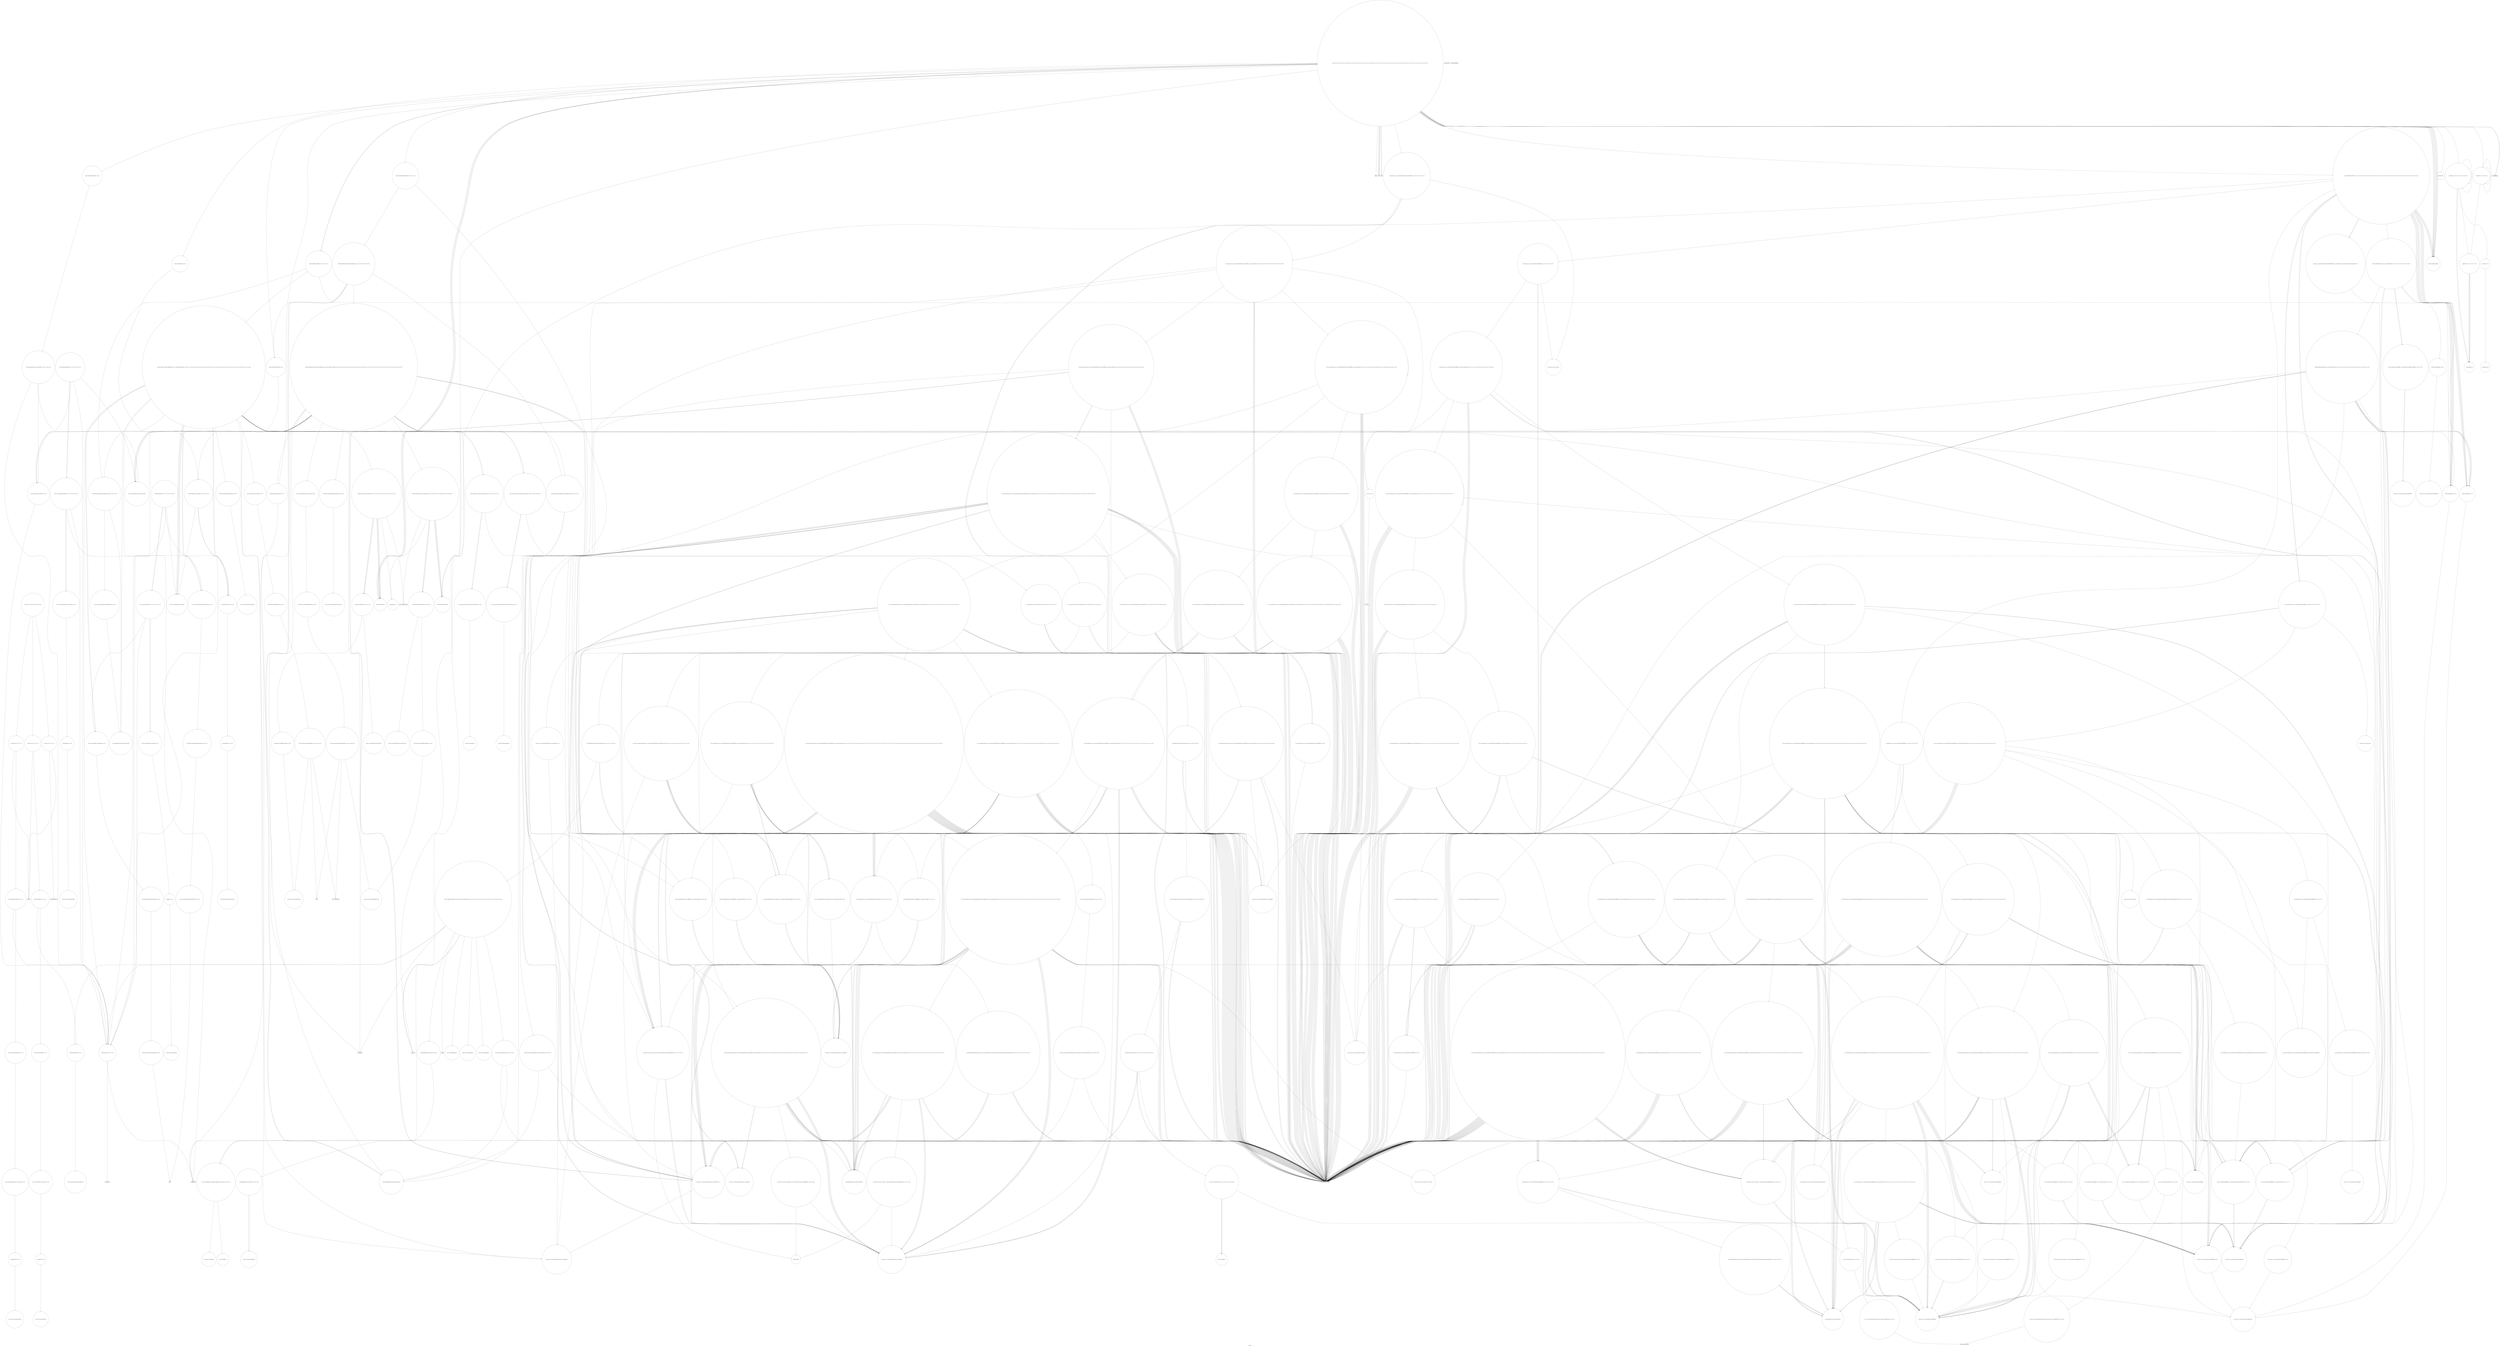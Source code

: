 digraph "Call Graph" {
	label="Call Graph";

	Node0x563682086930 [shape=record,shape=circle,label="{__cxx_global_var_init|{<s0>1|<s1>2}}"];
	Node0x563682086930:s0 -> Node0x5636820869b0[color=black];
	Node0x563682086930:s1 -> Node0x563682910d30[color=black];
	Node0x5636829185f0 [shape=record,shape=circle,label="{_ZNSt16allocator_traitsISaI6AttackEE9constructIS0_JS0_EEEvRS1_PT_DpOT0_|{<s0>557|<s1>558}}"];
	Node0x5636829185f0:s0 -> Node0x563682918670[color=black];
	Node0x5636829185f0:s1 -> Node0x563682918770[color=black];
	Node0x563682912430 [shape=record,shape=circle,label="{_ZSt13__adjust_heapIN9__gnu_cxx17__normal_iteratorIPiSt6vectorIiSaIiEEEEliNS0_5__ops15_Iter_less_iterEEvT_T0_SA_T1_T2_|{<s0>254|<s1>255|<s2>256|<s3>257|<s4>258|<s5>259|<s6>260|<s7>261|<s8>262|<s9>263|<s10>264|<s11>265|<s12>266|<s13>267|<s14>268|<s15>269|<s16>270|<s17>271}}"];
	Node0x563682912430:s0 -> Node0x563682914b50[color=black];
	Node0x563682912430:s1 -> Node0x563682914b50[color=black];
	Node0x563682912430:s2 -> Node0x563682914950[color=black];
	Node0x563682912430:s3 -> Node0x563682914b50[color=black];
	Node0x563682912430:s4 -> Node0x5636829123b0[color=black];
	Node0x563682912430:s5 -> Node0x563682914ad0[color=black];
	Node0x563682912430:s6 -> Node0x563682914b50[color=black];
	Node0x563682912430:s7 -> Node0x5636829123b0[color=black];
	Node0x563682912430:s8 -> Node0x563682914b50[color=black];
	Node0x563682912430:s9 -> Node0x5636829123b0[color=black];
	Node0x563682912430:s10 -> Node0x563682914ad0[color=black];
	Node0x563682912430:s11 -> Node0x563682914b50[color=black];
	Node0x563682912430:s12 -> Node0x5636829123b0[color=black];
	Node0x563682912430:s13 -> Node0x5636829124b0[color=black];
	Node0x563682912430:s14 -> Node0x563682912530[color=black];
	Node0x563682912430:s15 -> Node0x5636829142d0[color=black];
	Node0x563682912430:s16 -> Node0x563682914ad0[color=black];
	Node0x563682912430:s17 -> Node0x5636829125b0[color=black];
	Node0x5636829112b0 [shape=record,shape=circle,label="{_ZNSt6vectorIiSaIiEE5eraseEN9__gnu_cxx17__normal_iteratorIPKiS1_EES6_|{<s0>52|<s1>53|<s2>54|<s3>55|<s4>56|<s5>57|<s6>58}}"];
	Node0x5636829112b0:s0 -> Node0x5636829111b0[color=black];
	Node0x5636829112b0:s1 -> Node0x5636829132b0[color=black];
	Node0x5636829112b0:s2 -> Node0x563682916bf0[color=black];
	Node0x5636829112b0:s3 -> Node0x563682914b50[color=black];
	Node0x5636829112b0:s4 -> Node0x563682916bf0[color=black];
	Node0x5636829112b0:s5 -> Node0x563682914b50[color=black];
	Node0x5636829112b0:s6 -> Node0x563682913330[color=black];
	Node0x563682914cd0 [shape=record,shape=circle,label="{_ZNSt16allocator_traitsISaI6AttackEE8allocateERS1_m|{<s0>603}}"];
	Node0x563682914cd0:s0 -> Node0x563682914d50[color=black];
	Node0x563682912b30 [shape=record,shape=circle,label="{_ZN9__gnu_cxxeqIPiSt6vectorIiSaIiEEEEbRKNS_17__normal_iteratorIT_T0_EESA_|{<s0>362|<s1>363}}"];
	Node0x563682912b30:s0 -> Node0x5636829145d0[color=black];
	Node0x563682912b30:s1 -> Node0x5636829145d0[color=black];
	Node0x5636829119b0 [shape=record,shape=Mrecord,label="{freopen}"];
	Node0x5636829153d0 [shape=record,shape=circle,label="{_ZNSt13move_iteratorIP6AttackEC2ES1_}"];
	Node0x563682913230 [shape=record,shape=circle,label="{_ZNK9__gnu_cxx5__ops19_Iter_equal_to_iterclINS_17__normal_iteratorIPiSt6vectorIiSaIiEEEES8_EEbT_T0_|{<s0>426|<s1>427}}"];
	Node0x563682913230:s0 -> Node0x5636829123b0[color=black];
	Node0x563682913230:s1 -> Node0x5636829123b0[color=black];
	Node0x5636829120b0 [shape=record,shape=Mrecord,label="{__gxx_personality_v0}"];
	Node0x563682915ad0 [shape=record,shape=circle,label="{_ZSt10__pop_heapIN9__gnu_cxx17__normal_iteratorIP6AttackSt6vectorIS2_SaIS2_EEEENS0_5__ops15_Iter_less_iterEEvT_SA_SA_RT0_|{<s0>715|<s1>716|<s2>717|<s3>718|<s4>719|<s5>720|<s6>721|<s7>722|<s8>723|<s9>724|<s10>725|<s11>726}}"];
	Node0x563682915ad0:s0 -> Node0x563682915c50[color=black];
	Node0x563682915ad0:s1 -> Node0x563682918570[color=black];
	Node0x563682915ad0:s2 -> Node0x5636829142d0[color=black];
	Node0x563682915ad0:s3 -> Node0x563682915c50[color=black];
	Node0x563682915ad0:s4 -> Node0x563682918570[color=black];
	Node0x563682915ad0:s5 -> Node0x563682915c50[color=black];
	Node0x563682915ad0:s6 -> Node0x5636829142d0[color=black];
	Node0x563682915ad0:s7 -> Node0x5636829142d0[color=black];
	Node0x563682915ad0:s8 -> Node0x563682918870[color=black];
	Node0x563682915ad0:s9 -> Node0x563682918570[color=black];
	Node0x563682915ad0:s10 -> Node0x5636829142d0[color=black];
	Node0x563682915ad0:s11 -> Node0x563682915cd0[color=black];
	Node0x563682917170 [shape=record,shape=circle,label="{_ZSt7advanceIN9__gnu_cxx17__normal_iteratorIPiSt6vectorIiSaIiEEEElEvRT_T0_|{<s0>476|<s1>477}}"];
	Node0x563682917170:s0 -> Node0x5636829172f0[color=black];
	Node0x563682917170:s1 -> Node0x563682917370[color=black];
	Node0x5636829137d0 [shape=record,shape=circle,label="{_ZNSt16allocator_traitsISaI6AttackEE10deallocateERS1_PS0_m|{<s0>144}}"];
	Node0x5636829137d0:s0 -> Node0x563682913850[color=black];
	Node0x5636829161d0 [shape=record,shape=circle,label="{_ZSt16__insertion_sortIN9__gnu_cxx17__normal_iteratorIP6AttackSt6vectorIS2_SaIS2_EEEENS0_5__ops15_Iter_less_iterEEvT_SA_T0_|{<s0>821|<s1>822|<s2>823|<s3>824|<s4>825|<s5>826|<s6>827|<s7>828|<s8>829|<s9>830|<s10>831|<s11>832|<s12>833|<s13>834|<s14>835|<s15>836|<s16>837|<s17>838|<s18>839|<s19>840}}"];
	Node0x5636829161d0:s0 -> Node0x5636829162d0[color=black];
	Node0x5636829161d0:s1 -> Node0x563682915bd0[color=black];
	Node0x5636829161d0:s2 -> Node0x5636829155d0[color=black];
	Node0x5636829161d0:s3 -> Node0x5636829142d0[color=black];
	Node0x5636829161d0:s4 -> Node0x5636829142d0[color=black];
	Node0x5636829161d0:s5 -> Node0x563682915a50[color=black];
	Node0x5636829161d0:s6 -> Node0x563682915c50[color=black];
	Node0x5636829161d0:s7 -> Node0x563682918570[color=black];
	Node0x5636829161d0:s8 -> Node0x5636829142d0[color=black];
	Node0x5636829161d0:s9 -> Node0x5636829142d0[color=black];
	Node0x5636829161d0:s10 -> Node0x5636829142d0[color=black];
	Node0x5636829161d0:s11 -> Node0x563682915bd0[color=black];
	Node0x5636829161d0:s12 -> Node0x563682916350[color=black];
	Node0x5636829161d0:s13 -> Node0x563682918570[color=black];
	Node0x5636829161d0:s14 -> Node0x563682915c50[color=black];
	Node0x5636829161d0:s15 -> Node0x5636829142d0[color=black];
	Node0x5636829161d0:s16 -> Node0x5636829142d0[color=black];
	Node0x5636829161d0:s17 -> Node0x563682912cb0[color=black];
	Node0x5636829161d0:s18 -> Node0x5636829163d0[color=black];
	Node0x5636829161d0:s19 -> Node0x563682915b50[color=black];
	Node0x563682917870 [shape=record,shape=circle,label="{_ZNSt16allocator_traitsISaIiEE7destroyIiEEvRS0_PT_|{<s0>523}}"];
	Node0x563682917870:s0 -> Node0x563682918470[color=black];
	Node0x563682913ed0 [shape=record,shape=circle,label="{_ZNSt12_Vector_baseIiSaIiEE13_M_deallocateEPim|{<s0>156}}"];
	Node0x563682913ed0:s0 -> Node0x563682913fd0[color=black];
	Node0x563682917f70 [shape=record,shape=circle,label="{_ZSt32__make_move_if_noexcept_iteratorIiSt13move_iteratorIPiEET0_PT_|{<s0>534}}"];
	Node0x563682917f70:s0 -> Node0x5636829183f0[color=black];
	Node0x5636829145d0 [shape=record,shape=circle,label="{_ZNK9__gnu_cxx17__normal_iteratorIPiSt6vectorIiSaIiEEE4baseEv}"];
	Node0x5636820869b0 [shape=record,shape=Mrecord,label="{_ZNSt8ios_base4InitC1Ev}"];
	Node0x563682918670 [shape=record,shape=circle,label="{_ZSt7forwardI6AttackEOT_RNSt16remove_referenceIS1_E4typeE}"];
	Node0x5636829124b0 [shape=record,shape=circle,label="{_ZSt4moveIRN9__gnu_cxx5__ops15_Iter_less_iterEEONSt16remove_referenceIT_E4typeEOS5_}"];
	Node0x563682911330 [shape=record,shape=circle,label="{_ZSt6uniqueIN9__gnu_cxx17__normal_iteratorIPiSt6vectorIiSaIiEEEEET_S7_S7_|{<s0>59|<s1>60|<s2>61|<s3>62}}"];
	Node0x563682911330:s0 -> Node0x5636829142d0[color=black];
	Node0x563682911330:s1 -> Node0x5636829142d0[color=black];
	Node0x563682911330:s2 -> Node0x563682913130[color=black];
	Node0x563682911330:s3 -> Node0x5636829130b0[color=black];
	Node0x563682914d50 [shape=record,shape=circle,label="{_ZN9__gnu_cxx13new_allocatorI6AttackE8allocateEmPKv|{<s0>604|<s1>605|<s2>606}}"];
	Node0x563682914d50:s0 -> Node0x563682914c50[color=black];
	Node0x563682914d50:s1 -> Node0x563682917df0[color=black];
	Node0x563682914d50:s2 -> Node0x563682917e70[color=black];
	Node0x563682912bb0 [shape=record,shape=circle,label="{_ZSt13move_backwardIN9__gnu_cxx17__normal_iteratorIPiSt6vectorIiSaIiEEEES6_ET0_T_S8_S7_|{<s0>364|<s1>365|<s2>366|<s3>367|<s4>368|<s5>369}}"];
	Node0x563682912bb0:s0 -> Node0x5636829142d0[color=black];
	Node0x563682912bb0:s1 -> Node0x563682912db0[color=black];
	Node0x563682912bb0:s2 -> Node0x5636829142d0[color=black];
	Node0x563682912bb0:s3 -> Node0x563682912db0[color=black];
	Node0x563682912bb0:s4 -> Node0x5636829142d0[color=black];
	Node0x563682912bb0:s5 -> Node0x563682912d30[color=black];
	Node0x563682911a30 [shape=record,shape=Mrecord,label="{scanf}"];
	Node0x563682915450 [shape=record,shape=circle,label="{_ZN9__gnu_cxx13new_allocatorI6AttackE7destroyIS1_EEvPT_}"];
	Node0x5636829132b0 [shape=record,shape=circle,label="{_ZNKSt6vectorIiSaIiEE6cbeginEv|{<s0>428}}"];
	Node0x5636829132b0:s0 -> Node0x563682916c70[color=black];
	Node0x563682912130 [shape=record,shape=circle,label="{__clang_call_terminate|{<s0>132|<s1>133}}"];
	Node0x563682912130:s0 -> Node0x5636829121b0[color=black];
	Node0x563682912130:s1 -> Node0x563682912230[color=black];
	Node0x563682915b50 [shape=record,shape=circle,label="{_ZN9__gnu_cxx17__normal_iteratorIP6AttackSt6vectorIS1_SaIS1_EEEppEv}"];
	Node0x5636829171f0 [shape=record,shape=circle,label="{_ZNK9__gnu_cxx5__ops14_Iter_less_valclINS_17__normal_iteratorIPiSt6vectorIiSaIiEEEEKiEEbT_RT0_|{<s0>478}}"];
	Node0x5636829171f0:s0 -> Node0x5636829123b0[color=black];
	Node0x563682913850 [shape=record,shape=circle,label="{_ZN9__gnu_cxx13new_allocatorI6AttackE10deallocateEPS1_m|{<s0>145}}"];
	Node0x563682913850:s0 -> Node0x5636829138d0[color=black];
	Node0x563682916250 [shape=record,shape=circle,label="{_ZSt26__unguarded_insertion_sortIN9__gnu_cxx17__normal_iteratorIP6AttackSt6vectorIS2_SaIS2_EEEENS0_5__ops15_Iter_less_iterEEvT_SA_T0_|{<s0>841|<s1>842|<s2>843|<s3>844|<s4>845|<s5>846}}"];
	Node0x563682916250:s0 -> Node0x5636829142d0[color=black];
	Node0x563682916250:s1 -> Node0x5636829155d0[color=black];
	Node0x563682916250:s2 -> Node0x5636829142d0[color=black];
	Node0x563682916250:s3 -> Node0x563682912cb0[color=black];
	Node0x563682916250:s4 -> Node0x5636829163d0[color=black];
	Node0x563682916250:s5 -> Node0x563682915b50[color=black];
	Node0x5636829178f0 [shape=record,shape=Mrecord,label="{__cxa_rethrow}"];
	Node0x563682913f50 [shape=record,shape=circle,label="{_ZNSt12_Vector_baseIiSaIiEE12_Vector_implD2Ev|{<s0>157}}"];
	Node0x563682913f50:s0 -> Node0x5636829140d0[color=black];
	Node0x563682917ff0 [shape=record,shape=circle,label="{_ZSt18uninitialized_copyISt13move_iteratorIPiES1_ET0_T_S4_S3_|{<s0>535|<s1>536|<s2>537}}"];
	Node0x563682917ff0:s0 -> Node0x5636829142d0[color=black];
	Node0x563682917ff0:s1 -> Node0x5636829142d0[color=black];
	Node0x563682917ff0:s2 -> Node0x563682918070[color=black];
	Node0x563682914650 [shape=record,shape=circle,label="{_ZSt14__partial_sortIN9__gnu_cxx17__normal_iteratorIPiSt6vectorIiSaIiEEEENS0_5__ops15_Iter_less_iterEEvT_S9_S9_T0_|{<s0>195|<s1>196|<s2>197|<s3>198|<s4>199|<s5>200|<s6>201}}"];
	Node0x563682914650:s0 -> Node0x5636829142d0[color=black];
	Node0x563682914650:s1 -> Node0x5636829142d0[color=black];
	Node0x563682914650:s2 -> Node0x5636829142d0[color=black];
	Node0x563682914650:s3 -> Node0x563682914750[color=black];
	Node0x563682914650:s4 -> Node0x5636829142d0[color=black];
	Node0x563682914650:s5 -> Node0x5636829142d0[color=black];
	Node0x563682914650:s6 -> Node0x5636829147d0[color=black];
	Node0x563682910cb0 [shape=record,shape=Mrecord,label="{_ZNSt8ios_base4InitD1Ev}"];
	Node0x5636829186f0 [shape=record,shape=circle,label="{_ZNSt6vectorI6AttackSaIS0_EE17_M_realloc_insertIJS0_EEEvN9__gnu_cxx17__normal_iteratorIPS0_S2_EEDpOT_|{<s0>559|<s1>560|<s2>561|<s3>562|<s4>563|<s5>564|<s6>565|<s7>566|<s8>567|<s9>568|<s10>569|<s11>570|<s12>571|<s13>572|<s14>573|<s15>574|<s16>575|<s17>576|<s18>577|<s19>578|<s20>579|<s21>580|<s22>581}}"];
	Node0x5636829186f0:s0 -> Node0x5636829187f0[color=black];
	Node0x5636829186f0:s1 -> Node0x563682911e30[color=black];
	Node0x5636829186f0:s2 -> Node0x563682918870[color=black];
	Node0x5636829186f0:s3 -> Node0x5636829188f0[color=black];
	Node0x5636829186f0:s4 -> Node0x563682918670[color=black];
	Node0x5636829186f0:s5 -> Node0x5636829185f0[color=black];
	Node0x5636829186f0:s6 -> Node0x5636829189f0[color=black];
	Node0x5636829186f0:s7 -> Node0x5636829134d0[color=black];
	Node0x5636829186f0:s8 -> Node0x563682918970[color=black];
	Node0x5636829186f0:s9 -> Node0x5636829189f0[color=black];
	Node0x5636829186f0:s10 -> Node0x5636829134d0[color=black];
	Node0x5636829186f0:s11 -> Node0x563682918970[color=black];
	Node0x5636829186f0:s12 -> Node0x5636829121b0[color=black];
	Node0x5636829186f0:s13 -> Node0x563682918a70[color=black];
	Node0x5636829186f0:s14 -> Node0x563682917970[color=black];
	Node0x5636829186f0:s15 -> Node0x5636829134d0[color=black];
	Node0x5636829186f0:s16 -> Node0x563682913450[color=black];
	Node0x5636829186f0:s17 -> Node0x5636829136d0[color=black];
	Node0x5636829186f0:s18 -> Node0x5636829178f0[color=black];
	Node0x5636829186f0:s19 -> Node0x5636829134d0[color=black];
	Node0x5636829186f0:s20 -> Node0x563682913450[color=black];
	Node0x5636829186f0:s21 -> Node0x5636829136d0[color=black];
	Node0x5636829186f0:s22 -> Node0x563682912130[color=black];
	Node0x563682912530 [shape=record,shape=circle,label="{_ZN9__gnu_cxx5__ops14_Iter_less_valC2ENS0_15_Iter_less_iterE}"];
	Node0x5636829113b0 [shape=record,shape=circle,label="{_ZN9__gnu_cxx17__normal_iteratorIPKiSt6vectorIiSaIiEEEC2IPiEERKNS0_IT_NS_11__enable_ifIXsr3std10__are_sameIS9_S8_EE7__valueES5_E6__typeEEE|{<s0>63}}"];
	Node0x5636829113b0:s0 -> Node0x5636829145d0[color=black];
	Node0x563682914dd0 [shape=record,shape=circle,label="{_ZSt22__uninitialized_copy_aISt13move_iteratorIP6AttackES2_S1_ET0_T_S5_S4_RSaIT1_E|{<s0>607|<s1>608|<s2>609}}"];
	Node0x563682914dd0:s0 -> Node0x5636829142d0[color=black];
	Node0x563682914dd0:s1 -> Node0x5636829142d0[color=black];
	Node0x563682914dd0:s2 -> Node0x563682914ed0[color=black];
	Node0x563682912c30 [shape=record,shape=circle,label="{_ZSt25__unguarded_linear_insertIN9__gnu_cxx17__normal_iteratorIPiSt6vectorIiSaIiEEEENS0_5__ops14_Val_less_iterEEvT_T0_|{<s0>370|<s1>371|<s2>372|<s3>373|<s4>374|<s5>375|<s6>376|<s7>377|<s8>378|<s9>379|<s10>380|<s11>381|<s12>382}}"];
	Node0x563682912c30:s0 -> Node0x5636829123b0[color=black];
	Node0x563682912c30:s1 -> Node0x563682914ad0[color=black];
	Node0x563682912c30:s2 -> Node0x5636829142d0[color=black];
	Node0x563682912c30:s3 -> Node0x5636829126b0[color=black];
	Node0x563682912c30:s4 -> Node0x5636829142d0[color=black];
	Node0x563682912c30:s5 -> Node0x563682913030[color=black];
	Node0x563682912c30:s6 -> Node0x5636829123b0[color=black];
	Node0x563682912c30:s7 -> Node0x563682914ad0[color=black];
	Node0x563682912c30:s8 -> Node0x5636829123b0[color=black];
	Node0x563682912c30:s9 -> Node0x5636829142d0[color=black];
	Node0x563682912c30:s10 -> Node0x5636829126b0[color=black];
	Node0x563682912c30:s11 -> Node0x563682914ad0[color=black];
	Node0x563682912c30:s12 -> Node0x5636829123b0[color=black];
	Node0x563682911ab0 [shape=record,shape=Mrecord,label="{printf}"];
	Node0x5636829154d0 [shape=record,shape=circle,label="{_ZN9__gnu_cxx17__normal_iteratorIP6AttackSt6vectorIS1_SaIS1_EEEC2ERKS2_}"];
	Node0x563682913330 [shape=record,shape=circle,label="{_ZNSt6vectorIiSaIiEE8_M_eraseEN9__gnu_cxx17__normal_iteratorIPiS1_EES5_|{<s0>429|<s1>430|<s2>431|<s3>432|<s4>433|<s5>434|<s6>435|<s7>436|<s8>437|<s9>438|<s10>439|<s11>440}}"];
	Node0x563682913330:s0 -> Node0x5636829143d0[color=black];
	Node0x563682913330:s1 -> Node0x563682911230[color=black];
	Node0x563682913330:s2 -> Node0x5636829143d0[color=black];
	Node0x563682913330:s3 -> Node0x5636829142d0[color=black];
	Node0x563682913330:s4 -> Node0x563682911230[color=black];
	Node0x563682913330:s5 -> Node0x5636829142d0[color=black];
	Node0x563682913330:s6 -> Node0x563682916cf0[color=black];
	Node0x563682913330:s7 -> Node0x5636829145d0[color=black];
	Node0x563682913330:s8 -> Node0x563682911230[color=black];
	Node0x563682913330:s9 -> Node0x5636829114b0[color=black];
	Node0x563682913330:s10 -> Node0x563682916d70[color=black];
	Node0x563682913330:s11 -> Node0x5636829142d0[color=black];
	Node0x5636829121b0 [shape=record,shape=Mrecord,label="{__cxa_begin_catch}"];
	Node0x563682915bd0 [shape=record,shape=circle,label="{_ZNK9__gnu_cxx17__normal_iteratorIP6AttackSt6vectorIS1_SaIS1_EEEplEl|{<s0>727}}"];
	Node0x563682915bd0:s0 -> Node0x5636829154d0[color=black];
	Node0x563682917270 [shape=record,shape=circle,label="{_ZSt10__distanceIN9__gnu_cxx17__normal_iteratorIPiSt6vectorIiSaIiEEEEENSt15iterator_traitsIT_E15difference_typeES8_S8_St26random_access_iterator_tag|{<s0>479}}"];
	Node0x563682917270:s0 -> Node0x5636829114b0[color=black];
	Node0x5636829138d0 [shape=record,shape=Mrecord,label="{_ZdlPv}"];
	Node0x5636829162d0 [shape=record,shape=circle,label="{_ZN9__gnu_cxxeqIP6AttackSt6vectorIS1_SaIS1_EEEEbRKNS_17__normal_iteratorIT_T0_EESB_|{<s0>847|<s1>848}}"];
	Node0x5636829162d0:s0 -> Node0x5636829189f0[color=black];
	Node0x5636829162d0:s1 -> Node0x5636829189f0[color=black];
	Node0x563682917970 [shape=record,shape=Mrecord,label="{__cxa_end_catch}"];
	Node0x563682913fd0 [shape=record,shape=circle,label="{_ZNSt16allocator_traitsISaIiEE10deallocateERS0_Pim|{<s0>158}}"];
	Node0x563682913fd0:s0 -> Node0x563682914050[color=black];
	Node0x563682918070 [shape=record,shape=circle,label="{_ZNSt20__uninitialized_copyILb1EE13__uninit_copyISt13move_iteratorIPiES3_EET0_T_S6_S5_|{<s0>538|<s1>539|<s2>540}}"];
	Node0x563682918070:s0 -> Node0x5636829142d0[color=black];
	Node0x563682918070:s1 -> Node0x5636829142d0[color=black];
	Node0x563682918070:s2 -> Node0x5636829180f0[color=black];
	Node0x5636829146d0 [shape=record,shape=circle,label="{_ZSt27__unguarded_partition_pivotIN9__gnu_cxx17__normal_iteratorIPiSt6vectorIiSaIiEEEENS0_5__ops15_Iter_less_iterEET_S9_S9_T0_|{<s0>202|<s1>203|<s2>204|<s3>205|<s4>206|<s5>207|<s6>208|<s7>209|<s8>210|<s9>211|<s10>212}}"];
	Node0x5636829146d0:s0 -> Node0x5636829114b0[color=black];
	Node0x5636829146d0:s1 -> Node0x563682914b50[color=black];
	Node0x5636829146d0:s2 -> Node0x5636829142d0[color=black];
	Node0x5636829146d0:s3 -> Node0x563682914b50[color=black];
	Node0x5636829146d0:s4 -> Node0x5636829142d0[color=black];
	Node0x5636829146d0:s5 -> Node0x5636829127b0[color=black];
	Node0x5636829146d0:s6 -> Node0x563682912730[color=black];
	Node0x5636829146d0:s7 -> Node0x563682914b50[color=black];
	Node0x5636829146d0:s8 -> Node0x5636829142d0[color=black];
	Node0x5636829146d0:s9 -> Node0x5636829142d0[color=black];
	Node0x5636829146d0:s10 -> Node0x563682912830[color=black];
	Node0x563682910d30 [shape=record,shape=Mrecord,label="{__cxa_atexit}"];
	Node0x563682918770 [shape=record,shape=circle,label="{_ZN9__gnu_cxx13new_allocatorI6AttackE9constructIS1_JS1_EEEvPT_DpOT0_|{<s0>582|<s1>583}}"];
	Node0x563682918770:s0 -> Node0x563682918670[color=black];
	Node0x563682918770:s1 -> Node0x5636829142d0[color=black];
	Node0x5636829125b0 [shape=record,shape=circle,label="{_ZSt11__push_heapIN9__gnu_cxx17__normal_iteratorIPiSt6vectorIiSaIiEEEEliNS0_5__ops14_Iter_less_valEEvT_T0_SA_T1_RT2_|{<s0>272|<s1>273|<s2>274|<s3>275|<s4>276|<s5>277|<s6>278|<s7>279|<s8>280|<s9>281}}"];
	Node0x5636829125b0:s0 -> Node0x563682914b50[color=black];
	Node0x5636829125b0:s1 -> Node0x563682912630[color=black];
	Node0x5636829125b0:s2 -> Node0x563682914b50[color=black];
	Node0x5636829125b0:s3 -> Node0x5636829123b0[color=black];
	Node0x5636829125b0:s4 -> Node0x563682914ad0[color=black];
	Node0x5636829125b0:s5 -> Node0x563682914b50[color=black];
	Node0x5636829125b0:s6 -> Node0x5636829123b0[color=black];
	Node0x5636829125b0:s7 -> Node0x563682914ad0[color=black];
	Node0x5636829125b0:s8 -> Node0x563682914b50[color=black];
	Node0x5636829125b0:s9 -> Node0x5636829123b0[color=black];
	Node0x563682911430 [shape=record,shape=circle,label="{_ZNKSt6vectorI6AttackSaIS0_EE4sizeEv}"];
	Node0x563682914e50 [shape=record,shape=circle,label="{_ZSt32__make_move_if_noexcept_iteratorI6AttackSt13move_iteratorIPS0_EET0_PT_|{<s0>610}}"];
	Node0x563682914e50:s0 -> Node0x5636829153d0[color=black];
	Node0x563682912cb0 [shape=record,shape=circle,label="{_ZN9__gnu_cxx5__ops15__val_comp_iterENS0_15_Iter_less_iterE}"];
	Node0x563682911b30 [shape=record,shape=circle,label="{_ZNSt6vectorIiSaIiEE5clearEv|{<s0>118}}"];
	Node0x563682911b30:s0 -> Node0x563682916d70[color=black];
	Node0x563682915550 [shape=record,shape=circle,label="{_ZSt6__sortIN9__gnu_cxx17__normal_iteratorIP6AttackSt6vectorIS2_SaIS2_EEEENS0_5__ops15_Iter_less_iterEEvT_SA_T0_|{<s0>630|<s1>631|<s2>632|<s3>633|<s4>634|<s5>635|<s6>636|<s7>637|<s8>638}}"];
	Node0x563682915550:s0 -> Node0x5636829155d0[color=black];
	Node0x563682915550:s1 -> Node0x5636829142d0[color=black];
	Node0x563682915550:s2 -> Node0x5636829142d0[color=black];
	Node0x563682915550:s3 -> Node0x563682918870[color=black];
	Node0x563682915550:s4 -> Node0x5636829144d0[color=black];
	Node0x563682915550:s5 -> Node0x563682915650[color=black];
	Node0x563682915550:s6 -> Node0x5636829142d0[color=black];
	Node0x563682915550:s7 -> Node0x5636829142d0[color=black];
	Node0x563682915550:s8 -> Node0x5636829156d0[color=black];
	Node0x563682916bf0 [shape=record,shape=circle,label="{_ZN9__gnu_cxxmiIPKiSt6vectorIiSaIiEEEENS_17__normal_iteratorIT_T0_E15difference_typeERKS9_SC_|{<s0>441|<s1>442}}"];
	Node0x563682916bf0:s0 -> Node0x563682916f70[color=black];
	Node0x563682916bf0:s1 -> Node0x563682916f70[color=black];
	Node0x563682912230 [shape=record,shape=Mrecord,label="{_ZSt9terminatev}"];
	Node0x563682915c50 [shape=record,shape=circle,label="{_ZNK9__gnu_cxx17__normal_iteratorIP6AttackSt6vectorIS1_SaIS1_EEEdeEv}"];
	Node0x5636829172f0 [shape=record,shape=circle,label="{_ZSt19__iterator_categoryIN9__gnu_cxx17__normal_iteratorIPiSt6vectorIiSaIiEEEEENSt15iterator_traitsIT_E17iterator_categoryERKS8_}"];
	Node0x563682913950 [shape=record,shape=circle,label="{_ZNSaI6AttackED2Ev|{<s0>146}}"];
	Node0x563682913950:s0 -> Node0x5636829139d0[color=black];
	Node0x563682916350 [shape=record,shape=circle,label="{_ZSt13move_backwardIN9__gnu_cxx17__normal_iteratorIP6AttackSt6vectorIS2_SaIS2_EEEES7_ET0_T_S9_S8_|{<s0>849|<s1>850|<s2>851|<s3>852|<s4>853|<s5>854}}"];
	Node0x563682916350:s0 -> Node0x5636829142d0[color=black];
	Node0x563682916350:s1 -> Node0x5636829164d0[color=black];
	Node0x563682916350:s2 -> Node0x5636829142d0[color=black];
	Node0x563682916350:s3 -> Node0x5636829164d0[color=black];
	Node0x563682916350:s4 -> Node0x5636829142d0[color=black];
	Node0x563682916350:s5 -> Node0x563682916450[color=black];
	Node0x5636829179f0 [shape=record,shape=circle,label="{_ZNKSt6vectorIiSaIiEE8max_sizeEv|{<s0>524|<s1>525}}"];
	Node0x5636829179f0:s0 -> Node0x563682917bf0[color=black];
	Node0x5636829179f0:s1 -> Node0x563682917b70[color=black];
	Node0x563682914050 [shape=record,shape=circle,label="{_ZN9__gnu_cxx13new_allocatorIiE10deallocateEPim|{<s0>159}}"];
	Node0x563682914050:s0 -> Node0x5636829138d0[color=black];
	Node0x5636829180f0 [shape=record,shape=circle,label="{_ZSt4copyISt13move_iteratorIPiES1_ET0_T_S4_S3_|{<s0>541|<s1>542|<s2>543|<s3>544|<s4>545}}"];
	Node0x5636829180f0:s0 -> Node0x5636829142d0[color=black];
	Node0x5636829180f0:s1 -> Node0x5636829181f0[color=black];
	Node0x5636829180f0:s2 -> Node0x5636829142d0[color=black];
	Node0x5636829180f0:s3 -> Node0x5636829181f0[color=black];
	Node0x5636829180f0:s4 -> Node0x563682918170[color=black];
	Node0x563682914750 [shape=record,shape=circle,label="{_ZSt13__heap_selectIN9__gnu_cxx17__normal_iteratorIPiSt6vectorIiSaIiEEEENS0_5__ops15_Iter_less_iterEEvT_S9_S9_T0_|{<s0>213|<s1>214|<s2>215|<s3>216|<s4>217|<s5>218|<s6>219|<s7>220|<s8>221|<s9>222|<s10>223|<s11>224|<s12>225}}"];
	Node0x563682914750:s0 -> Node0x5636829142d0[color=black];
	Node0x563682914750:s1 -> Node0x5636829142d0[color=black];
	Node0x563682914750:s2 -> Node0x563682914850[color=black];
	Node0x563682914750:s3 -> Node0x5636829142d0[color=black];
	Node0x563682914750:s4 -> Node0x5636829148d0[color=black];
	Node0x563682914750:s5 -> Node0x5636829142d0[color=black];
	Node0x563682914750:s6 -> Node0x5636829142d0[color=black];
	Node0x563682914750:s7 -> Node0x563682914950[color=black];
	Node0x563682914750:s8 -> Node0x5636829142d0[color=black];
	Node0x563682914750:s9 -> Node0x5636829142d0[color=black];
	Node0x563682914750:s10 -> Node0x5636829142d0[color=black];
	Node0x563682914750:s11 -> Node0x5636829149d0[color=black];
	Node0x563682914750:s12 -> Node0x563682914a50[color=black];
	Node0x563682910db0 [shape=record,shape=circle,label="{__cxx_global_var_init.1|{<s0>3|<s1>4}}"];
	Node0x563682910db0:s0 -> Node0x563682910e30[color=black];
	Node0x563682910db0:s1 -> Node0x563682910d30[color=black];
	Node0x5636829187f0 [shape=record,shape=circle,label="{_ZNKSt6vectorI6AttackSaIS0_EE12_M_check_lenEmPKc|{<s0>584|<s1>585|<s2>586|<s3>587|<s4>588|<s5>589|<s6>590|<s7>591|<s8>592}}"];
	Node0x5636829187f0:s0 -> Node0x563682918af0[color=black];
	Node0x5636829187f0:s1 -> Node0x563682911430[color=black];
	Node0x5636829187f0:s2 -> Node0x563682917a70[color=black];
	Node0x5636829187f0:s3 -> Node0x563682911430[color=black];
	Node0x5636829187f0:s4 -> Node0x563682911430[color=black];
	Node0x5636829187f0:s5 -> Node0x563682917af0[color=black];
	Node0x5636829187f0:s6 -> Node0x563682911430[color=black];
	Node0x5636829187f0:s7 -> Node0x563682918af0[color=black];
	Node0x5636829187f0:s8 -> Node0x563682918af0[color=black];
	Node0x563682912630 [shape=record,shape=circle,label="{_ZNK9__gnu_cxx5__ops14_Iter_less_valclINS_17__normal_iteratorIPiSt6vectorIiSaIiEEEEiEEbT_RT0_|{<s0>282}}"];
	Node0x563682912630:s0 -> Node0x5636829123b0[color=black];
	Node0x5636829114b0 [shape=record,shape=circle,label="{_ZN9__gnu_cxxmiIPiSt6vectorIiSaIiEEEENS_17__normal_iteratorIT_T0_E15difference_typeERKS8_SB_|{<s0>64|<s1>65}}"];
	Node0x5636829114b0:s0 -> Node0x5636829145d0[color=black];
	Node0x5636829114b0:s1 -> Node0x5636829145d0[color=black];
	Node0x563682914ed0 [shape=record,shape=circle,label="{_ZSt18uninitialized_copyISt13move_iteratorIP6AttackES2_ET0_T_S5_S4_|{<s0>611|<s1>612|<s2>613}}"];
	Node0x563682914ed0:s0 -> Node0x5636829142d0[color=black];
	Node0x563682914ed0:s1 -> Node0x5636829142d0[color=black];
	Node0x563682914ed0:s2 -> Node0x563682914f50[color=black];
	Node0x563682912d30 [shape=record,shape=circle,label="{_ZSt23__copy_move_backward_a2ILb1EN9__gnu_cxx17__normal_iteratorIPiSt6vectorIiSaIiEEEES6_ET1_T0_S8_S7_|{<s0>383|<s1>384|<s2>385|<s3>386|<s4>387|<s5>388|<s6>389|<s7>390}}"];
	Node0x563682912d30:s0 -> Node0x5636829142d0[color=black];
	Node0x563682912d30:s1 -> Node0x563682912eb0[color=black];
	Node0x563682912d30:s2 -> Node0x5636829142d0[color=black];
	Node0x563682912d30:s3 -> Node0x563682912eb0[color=black];
	Node0x563682912d30:s4 -> Node0x5636829142d0[color=black];
	Node0x563682912d30:s5 -> Node0x563682912eb0[color=black];
	Node0x563682912d30:s6 -> Node0x563682912e30[color=black];
	Node0x563682912d30:s7 -> Node0x5636829141d0[color=black];
	Node0x563682911bb0 [shape=record,shape=circle,label="{_ZNSt6vectorI6AttackSaIS0_EE5clearEv|{<s0>119}}"];
	Node0x563682911bb0:s0 -> Node0x563682917470[color=black];
	Node0x5636829155d0 [shape=record,shape=circle,label="{_ZN9__gnu_cxxneIP6AttackSt6vectorIS1_SaIS1_EEEEbRKNS_17__normal_iteratorIT_T0_EESB_|{<s0>639|<s1>640}}"];
	Node0x5636829155d0:s0 -> Node0x5636829189f0[color=black];
	Node0x5636829155d0:s1 -> Node0x5636829189f0[color=black];
	Node0x563682916c70 [shape=record,shape=circle,label="{_ZN9__gnu_cxx17__normal_iteratorIPKiSt6vectorIiSaIiEEEC2ERKS2_}"];
	Node0x5636829122b0 [shape=record,shape=circle,label="{_ZNSt12_Vector_baseI6AttackSaIS0_EE12_Vector_implC2Ev|{<s0>134}}"];
	Node0x5636829122b0:s0 -> Node0x563682912330[color=black];
	Node0x563682915cd0 [shape=record,shape=circle,label="{_ZSt13__adjust_heapIN9__gnu_cxx17__normal_iteratorIP6AttackSt6vectorIS2_SaIS2_EEEElS2_NS0_5__ops15_Iter_less_iterEEvT_T0_SB_T1_T2_|{<s0>728|<s1>729|<s2>730|<s3>731|<s4>732|<s5>733|<s6>734|<s7>735|<s8>736|<s9>737|<s10>738|<s11>739|<s12>740|<s13>741|<s14>742|<s15>743|<s16>744|<s17>745|<s18>746|<s19>747|<s20>748}}"];
	Node0x563682915cd0:s0 -> Node0x563682915bd0[color=black];
	Node0x563682915cd0:s1 -> Node0x563682915bd0[color=black];
	Node0x563682915cd0:s2 -> Node0x563682915a50[color=black];
	Node0x563682915cd0:s3 -> Node0x563682915bd0[color=black];
	Node0x563682915cd0:s4 -> Node0x563682915c50[color=black];
	Node0x563682915cd0:s5 -> Node0x563682918570[color=black];
	Node0x563682915cd0:s6 -> Node0x563682915bd0[color=black];
	Node0x563682915cd0:s7 -> Node0x563682915c50[color=black];
	Node0x563682915cd0:s8 -> Node0x5636829142d0[color=black];
	Node0x563682915cd0:s9 -> Node0x563682915bd0[color=black];
	Node0x563682915cd0:s10 -> Node0x563682915c50[color=black];
	Node0x563682915cd0:s11 -> Node0x563682918570[color=black];
	Node0x563682915cd0:s12 -> Node0x563682915bd0[color=black];
	Node0x563682915cd0:s13 -> Node0x563682915c50[color=black];
	Node0x563682915cd0:s14 -> Node0x5636829142d0[color=black];
	Node0x563682915cd0:s15 -> Node0x5636829124b0[color=black];
	Node0x563682915cd0:s16 -> Node0x563682912530[color=black];
	Node0x563682915cd0:s17 -> Node0x5636829142d0[color=black];
	Node0x563682915cd0:s18 -> Node0x563682918570[color=black];
	Node0x563682915cd0:s19 -> Node0x5636829142d0[color=black];
	Node0x563682915cd0:s20 -> Node0x563682915d50[color=black];
	Node0x563682917370 [shape=record,shape=circle,label="{_ZSt9__advanceIN9__gnu_cxx17__normal_iteratorIPiSt6vectorIiSaIiEEEElEvRT_T0_St26random_access_iterator_tag|{<s0>480}}"];
	Node0x563682917370:s0 -> Node0x5636829173f0[color=black];
	Node0x5636829139d0 [shape=record,shape=circle,label="{_ZN9__gnu_cxx13new_allocatorI6AttackED2Ev}"];
	Node0x5636829163d0 [shape=record,shape=circle,label="{_ZSt25__unguarded_linear_insertIN9__gnu_cxx17__normal_iteratorIP6AttackSt6vectorIS2_SaIS2_EEEENS0_5__ops14_Val_less_iterEEvT_T0_|{<s0>855|<s1>856|<s2>857|<s3>858|<s4>859|<s5>860|<s6>861|<s7>862|<s8>863|<s9>864|<s10>865|<s11>866|<s12>867|<s13>868|<s14>869|<s15>870}}"];
	Node0x5636829163d0:s0 -> Node0x563682915c50[color=black];
	Node0x5636829163d0:s1 -> Node0x563682918570[color=black];
	Node0x5636829163d0:s2 -> Node0x5636829142d0[color=black];
	Node0x5636829163d0:s3 -> Node0x5636829142d0[color=black];
	Node0x5636829163d0:s4 -> Node0x563682915ed0[color=black];
	Node0x5636829163d0:s5 -> Node0x5636829142d0[color=black];
	Node0x5636829163d0:s6 -> Node0x5636829166d0[color=black];
	Node0x5636829163d0:s7 -> Node0x563682915c50[color=black];
	Node0x5636829163d0:s8 -> Node0x563682918570[color=black];
	Node0x5636829163d0:s9 -> Node0x563682915c50[color=black];
	Node0x5636829163d0:s10 -> Node0x5636829142d0[color=black];
	Node0x5636829163d0:s11 -> Node0x5636829142d0[color=black];
	Node0x5636829163d0:s12 -> Node0x563682915ed0[color=black];
	Node0x5636829163d0:s13 -> Node0x563682918570[color=black];
	Node0x5636829163d0:s14 -> Node0x563682915c50[color=black];
	Node0x5636829163d0:s15 -> Node0x5636829142d0[color=black];
	Node0x563682917a70 [shape=record,shape=Mrecord,label="{_ZSt20__throw_length_errorPKc}"];
	Node0x5636829140d0 [shape=record,shape=circle,label="{_ZNSaIiED2Ev|{<s0>160}}"];
	Node0x5636829140d0:s0 -> Node0x563682914150[color=black];
	Node0x563682918170 [shape=record,shape=circle,label="{_ZSt14__copy_move_a2ILb1EPiS0_ET1_T0_S2_S1_|{<s0>546|<s1>547|<s2>548|<s3>549}}"];
	Node0x563682918170:s0 -> Node0x563682918270[color=black];
	Node0x563682918170:s1 -> Node0x563682918270[color=black];
	Node0x563682918170:s2 -> Node0x563682918270[color=black];
	Node0x563682918170:s3 -> Node0x563682916e70[color=black];
	Node0x5636829147d0 [shape=record,shape=circle,label="{_ZSt11__sort_heapIN9__gnu_cxx17__normal_iteratorIPiSt6vectorIiSaIiEEEENS0_5__ops15_Iter_less_iterEEvT_S9_RT0_|{<s0>226|<s1>227|<s2>228|<s3>229|<s4>230|<s5>231}}"];
	Node0x5636829147d0:s0 -> Node0x5636829114b0[color=black];
	Node0x5636829147d0:s1 -> Node0x5636829126b0[color=black];
	Node0x5636829147d0:s2 -> Node0x5636829142d0[color=black];
	Node0x5636829147d0:s3 -> Node0x5636829142d0[color=black];
	Node0x5636829147d0:s4 -> Node0x5636829142d0[color=black];
	Node0x5636829147d0:s5 -> Node0x5636829149d0[color=black];
	Node0x563682910e30 [shape=record,shape=circle,label="{_ZNSt6vectorI6AttackSaIS0_EEC2Ev|{<s0>5|<s1>6}}"];
	Node0x563682910e30:s0 -> Node0x563682912030[color=black];
	Node0x563682910e30:s1 -> Node0x563682912130[color=black];
	Node0x563682918870 [shape=record,shape=circle,label="{_ZN9__gnu_cxxmiIP6AttackSt6vectorIS1_SaIS1_EEEENS_17__normal_iteratorIT_T0_E15difference_typeERKS9_SC_|{<s0>593|<s1>594}}"];
	Node0x563682918870:s0 -> Node0x5636829189f0[color=black];
	Node0x563682918870:s1 -> Node0x5636829189f0[color=black];
	Node0x5636829126b0 [shape=record,shape=circle,label="{_ZN9__gnu_cxx17__normal_iteratorIPiSt6vectorIiSaIiEEEmmEv}"];
	Node0x563682911530 [shape=record,shape=circle,label="{_ZSt11lower_boundIN9__gnu_cxx17__normal_iteratorIPiSt6vectorIiSaIiEEEEiET_S7_S7_RKT0_|{<s0>66|<s1>67|<s2>68|<s3>69}}"];
	Node0x563682911530:s0 -> Node0x5636829142d0[color=black];
	Node0x563682911530:s1 -> Node0x5636829142d0[color=black];
	Node0x563682911530:s2 -> Node0x563682917070[color=black];
	Node0x563682911530:s3 -> Node0x563682916ff0[color=black];
	Node0x563682914f50 [shape=record,shape=circle,label="{_ZNSt20__uninitialized_copyILb0EE13__uninit_copyISt13move_iteratorIP6AttackES4_EET0_T_S7_S6_|{<s0>614|<s1>615|<s2>616|<s3>617|<s4>618|<s5>619|<s6>620|<s7>621|<s8>622|<s9>623|<s10>624}}"];
	Node0x563682914f50:s0 -> Node0x563682914fd0[color=black];
	Node0x563682914f50:s1 -> Node0x5636829150d0[color=black];
	Node0x563682914f50:s2 -> Node0x563682915150[color=black];
	Node0x563682914f50:s3 -> Node0x563682915050[color=black];
	Node0x563682914f50:s4 -> Node0x5636829151d0[color=black];
	Node0x563682914f50:s5 -> Node0x5636829121b0[color=black];
	Node0x563682914f50:s6 -> Node0x5636829135d0[color=black];
	Node0x563682914f50:s7 -> Node0x5636829178f0[color=black];
	Node0x563682914f50:s8 -> Node0x563682917970[color=black];
	Node0x563682914f50:s9 -> Node0x563682915250[color=black];
	Node0x563682914f50:s10 -> Node0x563682912130[color=black];
	Node0x563682912db0 [shape=record,shape=circle,label="{_ZSt12__miter_baseIN9__gnu_cxx17__normal_iteratorIPiSt6vectorIiSaIiEEEEET_S7_|{<s0>391}}"];
	Node0x563682912db0:s0 -> Node0x5636829142d0[color=black];
	Node0x563682911c30 [shape=record,shape=circle,label="{_ZNSt6vectorIiSaIiEE9push_backERKi|{<s0>120|<s1>121|<s2>122}}"];
	Node0x563682911c30:s0 -> Node0x5636829174f0[color=black];
	Node0x563682911c30:s1 -> Node0x563682911230[color=black];
	Node0x563682911c30:s2 -> Node0x563682917570[color=black];
	Node0x563682915650 [shape=record,shape=circle,label="{_ZSt16__introsort_loopIN9__gnu_cxx17__normal_iteratorIP6AttackSt6vectorIS2_SaIS2_EEEElNS0_5__ops15_Iter_less_iterEEvT_SA_T0_T1_|{<s0>641|<s1>642|<s2>643|<s3>644|<s4>645|<s5>646|<s6>647|<s7>648|<s8>649|<s9>650|<s10>651|<s11>652}}"];
	Node0x563682915650:s0 -> Node0x563682918870[color=black];
	Node0x563682915650:s1 -> Node0x5636829142d0[color=black];
	Node0x563682915650:s2 -> Node0x5636829142d0[color=black];
	Node0x563682915650:s3 -> Node0x5636829142d0[color=black];
	Node0x563682915650:s4 -> Node0x563682915750[color=black];
	Node0x563682915650:s5 -> Node0x5636829142d0[color=black];
	Node0x563682915650:s6 -> Node0x5636829142d0[color=black];
	Node0x563682915650:s7 -> Node0x5636829157d0[color=black];
	Node0x563682915650:s8 -> Node0x5636829142d0[color=black];
	Node0x563682915650:s9 -> Node0x5636829142d0[color=black];
	Node0x563682915650:s10 -> Node0x563682915650[color=black];
	Node0x563682915650:s11 -> Node0x5636829142d0[color=black];
	Node0x563682916cf0 [shape=record,shape=circle,label="{_ZSt4moveIN9__gnu_cxx17__normal_iteratorIPiSt6vectorIiSaIiEEEES6_ET0_T_S8_S7_|{<s0>443|<s1>444|<s2>445|<s3>446|<s4>447|<s5>448}}"];
	Node0x563682916cf0:s0 -> Node0x5636829142d0[color=black];
	Node0x563682916cf0:s1 -> Node0x563682912db0[color=black];
	Node0x563682916cf0:s2 -> Node0x5636829142d0[color=black];
	Node0x563682916cf0:s3 -> Node0x563682912db0[color=black];
	Node0x563682916cf0:s4 -> Node0x5636829142d0[color=black];
	Node0x563682916cf0:s5 -> Node0x563682916df0[color=black];
	Node0x563682912330 [shape=record,shape=circle,label="{_ZNSaI6AttackEC2Ev|{<s0>135}}"];
	Node0x563682912330:s0 -> Node0x5636829133d0[color=black];
	Node0x563682915d50 [shape=record,shape=circle,label="{_ZSt11__push_heapIN9__gnu_cxx17__normal_iteratorIP6AttackSt6vectorIS2_SaIS2_EEEElS2_NS0_5__ops14_Iter_less_valEEvT_T0_SB_T1_RT2_|{<s0>749|<s1>750|<s2>751|<s3>752|<s4>753|<s5>754|<s6>755|<s7>756|<s8>757|<s9>758|<s10>759|<s11>760}}"];
	Node0x563682915d50:s0 -> Node0x563682915bd0[color=black];
	Node0x563682915d50:s1 -> Node0x563682915dd0[color=black];
	Node0x563682915d50:s2 -> Node0x563682915bd0[color=black];
	Node0x563682915d50:s3 -> Node0x563682915c50[color=black];
	Node0x563682915d50:s4 -> Node0x563682918570[color=black];
	Node0x563682915d50:s5 -> Node0x563682915bd0[color=black];
	Node0x563682915d50:s6 -> Node0x563682915c50[color=black];
	Node0x563682915d50:s7 -> Node0x5636829142d0[color=black];
	Node0x563682915d50:s8 -> Node0x563682918570[color=black];
	Node0x563682915d50:s9 -> Node0x563682915bd0[color=black];
	Node0x563682915d50:s10 -> Node0x563682915c50[color=black];
	Node0x563682915d50:s11 -> Node0x5636829142d0[color=black];
	Node0x5636829173f0 [shape=record,shape=circle,label="{_ZN9__gnu_cxx17__normal_iteratorIPiSt6vectorIiSaIiEEEpLEl}"];
	Node0x563682913a50 [shape=record,shape=circle,label="{_ZNSt12_Vector_baseIiSaIiEEC2Ev|{<s0>147}}"];
	Node0x563682913a50:s0 -> Node0x563682913ad0[color=black];
	Node0x563682916450 [shape=record,shape=circle,label="{_ZSt23__copy_move_backward_a2ILb1EN9__gnu_cxx17__normal_iteratorIP6AttackSt6vectorIS2_SaIS2_EEEES7_ET1_T0_S9_S8_|{<s0>871|<s1>872|<s2>873|<s3>874|<s4>875|<s5>876|<s6>877|<s7>878}}"];
	Node0x563682916450:s0 -> Node0x5636829142d0[color=black];
	Node0x563682916450:s1 -> Node0x5636829165d0[color=black];
	Node0x563682916450:s2 -> Node0x5636829142d0[color=black];
	Node0x563682916450:s3 -> Node0x5636829165d0[color=black];
	Node0x563682916450:s4 -> Node0x5636829142d0[color=black];
	Node0x563682916450:s5 -> Node0x5636829165d0[color=black];
	Node0x563682916450:s6 -> Node0x563682916550[color=black];
	Node0x563682916450:s7 -> Node0x5636829154d0[color=black];
	Node0x563682917af0 [shape=record,shape=circle,label="{_ZSt3maxImERKT_S2_S2_}"];
	Node0x563682914150 [shape=record,shape=circle,label="{_ZN9__gnu_cxx13new_allocatorIiED2Ev}"];
	Node0x5636829181f0 [shape=record,shape=circle,label="{_ZSt12__miter_baseIPiEDTcl12__miter_basecldtfp_4baseEEESt13move_iteratorIT_E|{<s0>550|<s1>551}}"];
	Node0x5636829181f0:s0 -> Node0x563682918370[color=black];
	Node0x5636829181f0:s1 -> Node0x5636829182f0[color=black];
	Node0x563682914850 [shape=record,shape=circle,label="{_ZSt11__make_heapIN9__gnu_cxx17__normal_iteratorIPiSt6vectorIiSaIiEEEENS0_5__ops15_Iter_less_iterEEvT_S9_RT0_|{<s0>232|<s1>233|<s2>234|<s3>235|<s4>236|<s5>237|<s6>238|<s7>239}}"];
	Node0x563682914850:s0 -> Node0x5636829114b0[color=black];
	Node0x563682914850:s1 -> Node0x5636829114b0[color=black];
	Node0x563682914850:s2 -> Node0x563682914b50[color=black];
	Node0x563682914850:s3 -> Node0x5636829123b0[color=black];
	Node0x563682914850:s4 -> Node0x563682914ad0[color=black];
	Node0x563682914850:s5 -> Node0x5636829142d0[color=black];
	Node0x563682914850:s6 -> Node0x563682914ad0[color=black];
	Node0x563682914850:s7 -> Node0x563682912430[color=black];
	Node0x563682910eb0 [shape=record,shape=circle,label="{_ZNSt6vectorI6AttackSaIS0_EED2Ev|{<s0>7|<s1>8|<s2>9|<s3>10|<s4>11}}"];
	Node0x563682910eb0:s0 -> Node0x5636829134d0[color=black];
	Node0x563682910eb0:s1 -> Node0x563682913450[color=black];
	Node0x563682910eb0:s2 -> Node0x563682913550[color=black];
	Node0x563682910eb0:s3 -> Node0x563682913550[color=black];
	Node0x563682910eb0:s4 -> Node0x563682912130[color=black];
	Node0x5636829188f0 [shape=record,shape=circle,label="{_ZNSt12_Vector_baseI6AttackSaIS0_EE11_M_allocateEm|{<s0>595}}"];
	Node0x5636829188f0:s0 -> Node0x563682914cd0[color=black];
	Node0x563682912730 [shape=record,shape=circle,label="{_ZSt22__move_median_to_firstIN9__gnu_cxx17__normal_iteratorIPiSt6vectorIiSaIiEEEENS0_5__ops15_Iter_less_iterEEvT_S9_S9_S9_T0_|{<s0>283|<s1>284|<s2>285|<s3>286|<s4>287|<s5>288|<s6>289|<s7>290|<s8>291|<s9>292|<s10>293|<s11>294|<s12>295|<s13>296|<s14>297|<s15>298|<s16>299|<s17>300|<s18>301|<s19>302|<s20>303|<s21>304|<s22>305|<s23>306|<s24>307|<s25>308|<s26>309|<s27>310|<s28>311|<s29>312|<s30>313|<s31>314|<s32>315}}"];
	Node0x563682912730:s0 -> Node0x5636829142d0[color=black];
	Node0x563682912730:s1 -> Node0x5636829142d0[color=black];
	Node0x563682912730:s2 -> Node0x563682914950[color=black];
	Node0x563682912730:s3 -> Node0x5636829142d0[color=black];
	Node0x563682912730:s4 -> Node0x5636829142d0[color=black];
	Node0x563682912730:s5 -> Node0x563682914950[color=black];
	Node0x563682912730:s6 -> Node0x5636829142d0[color=black];
	Node0x563682912730:s7 -> Node0x5636829142d0[color=black];
	Node0x563682912730:s8 -> Node0x5636829128b0[color=black];
	Node0x563682912730:s9 -> Node0x5636829142d0[color=black];
	Node0x563682912730:s10 -> Node0x5636829142d0[color=black];
	Node0x563682912730:s11 -> Node0x563682914950[color=black];
	Node0x563682912730:s12 -> Node0x5636829142d0[color=black];
	Node0x563682912730:s13 -> Node0x5636829142d0[color=black];
	Node0x563682912730:s14 -> Node0x5636829128b0[color=black];
	Node0x563682912730:s15 -> Node0x5636829142d0[color=black];
	Node0x563682912730:s16 -> Node0x5636829142d0[color=black];
	Node0x563682912730:s17 -> Node0x5636829128b0[color=black];
	Node0x563682912730:s18 -> Node0x5636829142d0[color=black];
	Node0x563682912730:s19 -> Node0x5636829142d0[color=black];
	Node0x563682912730:s20 -> Node0x563682914950[color=black];
	Node0x563682912730:s21 -> Node0x5636829142d0[color=black];
	Node0x563682912730:s22 -> Node0x5636829142d0[color=black];
	Node0x563682912730:s23 -> Node0x5636829128b0[color=black];
	Node0x563682912730:s24 -> Node0x5636829142d0[color=black];
	Node0x563682912730:s25 -> Node0x5636829142d0[color=black];
	Node0x563682912730:s26 -> Node0x563682914950[color=black];
	Node0x563682912730:s27 -> Node0x5636829142d0[color=black];
	Node0x563682912730:s28 -> Node0x5636829142d0[color=black];
	Node0x563682912730:s29 -> Node0x5636829128b0[color=black];
	Node0x563682912730:s30 -> Node0x5636829142d0[color=black];
	Node0x563682912730:s31 -> Node0x5636829142d0[color=black];
	Node0x563682912730:s32 -> Node0x5636829128b0[color=black];
	Node0x5636829115b0 [shape=record,shape=circle,label="{_ZNSt6vectorI6AttackSaIS0_EEixEm}"];
	Node0x563682914fd0 [shape=record,shape=circle,label="{_ZStneIP6AttackEbRKSt13move_iteratorIT_ES6_|{<s0>625}}"];
	Node0x563682914fd0:s0 -> Node0x5636829152d0[color=black];
	Node0x563682912e30 [shape=record,shape=circle,label="{_ZSt22__copy_move_backward_aILb1EPiS0_ET1_T0_S2_S1_|{<s0>392}}"];
	Node0x563682912e30:s0 -> Node0x563682912f30[color=black];
	Node0x563682911cb0 [shape=record,shape=circle,label="{_ZNSt6vectorI6AttackSaIS0_EE9push_backEOS0_|{<s0>123|<s1>124}}"];
	Node0x563682911cb0:s0 -> Node0x563682918570[color=black];
	Node0x563682911cb0:s1 -> Node0x5636829184f0[color=black];
	Node0x5636829156d0 [shape=record,shape=circle,label="{_ZSt22__final_insertion_sortIN9__gnu_cxx17__normal_iteratorIP6AttackSt6vectorIS2_SaIS2_EEEENS0_5__ops15_Iter_less_iterEEvT_SA_T0_|{<s0>653|<s1>654|<s2>655|<s3>656|<s4>657|<s5>658|<s6>659|<s7>660|<s8>661|<s9>662}}"];
	Node0x5636829156d0:s0 -> Node0x563682918870[color=black];
	Node0x5636829156d0:s1 -> Node0x5636829142d0[color=black];
	Node0x5636829156d0:s2 -> Node0x563682915bd0[color=black];
	Node0x5636829156d0:s3 -> Node0x5636829161d0[color=black];
	Node0x5636829156d0:s4 -> Node0x563682915bd0[color=black];
	Node0x5636829156d0:s5 -> Node0x5636829142d0[color=black];
	Node0x5636829156d0:s6 -> Node0x563682916250[color=black];
	Node0x5636829156d0:s7 -> Node0x5636829142d0[color=black];
	Node0x5636829156d0:s8 -> Node0x5636829142d0[color=black];
	Node0x5636829156d0:s9 -> Node0x5636829161d0[color=black];
	Node0x563682916d70 [shape=record,shape=circle,label="{_ZNSt6vectorIiSaIiEE15_M_erase_at_endEPi|{<s0>449|<s1>450|<s2>451}}"];
	Node0x563682916d70:s0 -> Node0x563682913cd0[color=black];
	Node0x563682916d70:s1 -> Node0x563682913c50[color=black];
	Node0x563682916d70:s2 -> Node0x563682912130[color=black];
	Node0x5636829133d0 [shape=record,shape=circle,label="{_ZN9__gnu_cxx13new_allocatorI6AttackEC2Ev}"];
	Node0x563682915dd0 [shape=record,shape=circle,label="{_ZNK9__gnu_cxx5__ops14_Iter_less_valclINS_17__normal_iteratorIP6AttackSt6vectorIS4_SaIS4_EEEES4_EEbT_RT0_|{<s0>761|<s1>762}}"];
	Node0x563682915dd0:s0 -> Node0x563682915c50[color=black];
	Node0x563682915dd0:s1 -> Node0x563682915e50[color=black];
	Node0x563682917470 [shape=record,shape=circle,label="{_ZNSt6vectorI6AttackSaIS0_EE15_M_erase_at_endEPS0_|{<s0>481|<s1>482|<s2>483}}"];
	Node0x563682917470:s0 -> Node0x5636829134d0[color=black];
	Node0x563682917470:s1 -> Node0x563682913450[color=black];
	Node0x563682917470:s2 -> Node0x563682912130[color=black];
	Node0x563682913ad0 [shape=record,shape=circle,label="{_ZNSt12_Vector_baseIiSaIiEE12_Vector_implC2Ev|{<s0>148}}"];
	Node0x563682913ad0:s0 -> Node0x563682913b50[color=black];
	Node0x5636829164d0 [shape=record,shape=circle,label="{_ZSt12__miter_baseIN9__gnu_cxx17__normal_iteratorIP6AttackSt6vectorIS2_SaIS2_EEEEET_S8_|{<s0>879}}"];
	Node0x5636829164d0:s0 -> Node0x5636829142d0[color=black];
	Node0x563682917b70 [shape=record,shape=circle,label="{_ZNSt16allocator_traitsISaIiEE8max_sizeERKS0_|{<s0>526}}"];
	Node0x563682917b70:s0 -> Node0x563682917c70[color=black];
	Node0x5636829141d0 [shape=record,shape=circle,label="{_ZN9__gnu_cxx17__normal_iteratorIPiSt6vectorIiSaIiEEEC2ERKS1_}"];
	Node0x563682918270 [shape=record,shape=circle,label="{_ZSt12__niter_baseIPiET_S1_}"];
	Node0x5636829148d0 [shape=record,shape=circle,label="{_ZN9__gnu_cxxltIPiSt6vectorIiSaIiEEEEbRKNS_17__normal_iteratorIT_T0_EESA_|{<s0>240|<s1>241}}"];
	Node0x5636829148d0:s0 -> Node0x5636829145d0[color=black];
	Node0x5636829148d0:s1 -> Node0x5636829145d0[color=black];
	Node0x563682910f30 [shape=record,shape=circle,label="{__cxx_global_var_init.2|{<s0>12|<s1>13}}"];
	Node0x563682910f30:s0 -> Node0x563682910fb0[color=black];
	Node0x563682910f30:s1 -> Node0x563682910d30[color=black];
	Node0x563682918970 [shape=record,shape=circle,label="{_ZSt34__uninitialized_move_if_noexcept_aIP6AttackS1_SaIS0_EET0_T_S4_S3_RT1_|{<s0>596|<s1>597|<s2>598}}"];
	Node0x563682918970:s0 -> Node0x563682914e50[color=black];
	Node0x563682918970:s1 -> Node0x563682914e50[color=black];
	Node0x563682918970:s2 -> Node0x563682914dd0[color=black];
	Node0x5636829127b0 [shape=record,shape=circle,label="{_ZNK9__gnu_cxx17__normal_iteratorIPiSt6vectorIiSaIiEEEmiEl|{<s0>316}}"];
	Node0x5636829127b0:s0 -> Node0x5636829141d0[color=black];
	Node0x563682911630 [shape=record,shape=circle,label="{_Z6pushUpiii|{<s0>70}}"];
	Node0x563682911630:s0 -> Node0x5636829116b0[color=black];
	Node0x563682915050 [shape=record,shape=circle,label="{_ZSt10_ConstructI6AttackJS0_EEvPT_DpOT0_|{<s0>626|<s1>627}}"];
	Node0x563682915050:s0 -> Node0x563682918670[color=black];
	Node0x563682915050:s1 -> Node0x5636829142d0[color=black];
	Node0x563682912eb0 [shape=record,shape=circle,label="{_ZSt12__niter_baseIPiSt6vectorIiSaIiEEET_N9__gnu_cxx17__normal_iteratorIS4_T0_EE|{<s0>393}}"];
	Node0x563682912eb0:s0 -> Node0x5636829145d0[color=black];
	Node0x563682911d30 [shape=record,shape=circle,label="{_ZN6AttackC2Eiiii}"];
	Node0x563682915750 [shape=record,shape=circle,label="{_ZSt14__partial_sortIN9__gnu_cxx17__normal_iteratorIP6AttackSt6vectorIS2_SaIS2_EEEENS0_5__ops15_Iter_less_iterEEvT_SA_SA_T0_|{<s0>663|<s1>664|<s2>665|<s3>666|<s4>667|<s5>668|<s6>669}}"];
	Node0x563682915750:s0 -> Node0x5636829142d0[color=black];
	Node0x563682915750:s1 -> Node0x5636829142d0[color=black];
	Node0x563682915750:s2 -> Node0x5636829142d0[color=black];
	Node0x563682915750:s3 -> Node0x563682915850[color=black];
	Node0x563682915750:s4 -> Node0x5636829142d0[color=black];
	Node0x563682915750:s5 -> Node0x5636829142d0[color=black];
	Node0x563682915750:s6 -> Node0x5636829158d0[color=black];
	Node0x563682916df0 [shape=record,shape=circle,label="{_ZSt14__copy_move_a2ILb1EN9__gnu_cxx17__normal_iteratorIPiSt6vectorIiSaIiEEEES6_ET1_T0_S8_S7_|{<s0>452|<s1>453|<s2>454|<s3>455|<s4>456|<s5>457|<s6>458|<s7>459}}"];
	Node0x563682916df0:s0 -> Node0x5636829142d0[color=black];
	Node0x563682916df0:s1 -> Node0x563682912eb0[color=black];
	Node0x563682916df0:s2 -> Node0x5636829142d0[color=black];
	Node0x563682916df0:s3 -> Node0x563682912eb0[color=black];
	Node0x563682916df0:s4 -> Node0x5636829142d0[color=black];
	Node0x563682916df0:s5 -> Node0x563682912eb0[color=black];
	Node0x563682916df0:s6 -> Node0x563682916e70[color=black];
	Node0x563682916df0:s7 -> Node0x5636829141d0[color=black];
	Node0x563682913450 [shape=record,shape=circle,label="{_ZSt8_DestroyIP6AttackS0_EvT_S2_RSaIT0_E|{<s0>136}}"];
	Node0x563682913450:s0 -> Node0x5636829135d0[color=black];
	Node0x563682915e50 [shape=record,shape=circle,label="{_ZNK6AttackltERKS_}"];
	Node0x5636829174f0 [shape=record,shape=circle,label="{_ZNSt16allocator_traitsISaIiEE9constructIiJRKiEEEvRS0_PT_DpOT0_|{<s0>484|<s1>485}}"];
	Node0x5636829174f0:s0 -> Node0x563682917670[color=black];
	Node0x5636829174f0:s1 -> Node0x5636829175f0[color=black];
	Node0x563682913b50 [shape=record,shape=circle,label="{_ZNSaIiEC2Ev|{<s0>149}}"];
	Node0x563682913b50:s0 -> Node0x563682913bd0[color=black];
	Node0x563682916550 [shape=record,shape=circle,label="{_ZSt22__copy_move_backward_aILb1EP6AttackS1_ET1_T0_S3_S2_|{<s0>880}}"];
	Node0x563682916550:s0 -> Node0x563682916650[color=black];
	Node0x563682917bf0 [shape=record,shape=circle,label="{_ZNKSt12_Vector_baseIiSaIiEE19_M_get_Tp_allocatorEv}"];
	Node0x563682914250 [shape=record,shape=circle,label="{_ZSt6__sortIN9__gnu_cxx17__normal_iteratorIPiSt6vectorIiSaIiEEEENS0_5__ops15_Iter_less_iterEEvT_S9_T0_|{<s0>161|<s1>162|<s2>163|<s3>164|<s4>165|<s5>166|<s6>167|<s7>168|<s8>169}}"];
	Node0x563682914250:s0 -> Node0x5636829143d0[color=black];
	Node0x563682914250:s1 -> Node0x5636829142d0[color=black];
	Node0x563682914250:s2 -> Node0x5636829142d0[color=black];
	Node0x563682914250:s3 -> Node0x5636829114b0[color=black];
	Node0x563682914250:s4 -> Node0x5636829144d0[color=black];
	Node0x563682914250:s5 -> Node0x563682914450[color=black];
	Node0x563682914250:s6 -> Node0x5636829142d0[color=black];
	Node0x563682914250:s7 -> Node0x5636829142d0[color=black];
	Node0x563682914250:s8 -> Node0x563682914550[color=black];
	Node0x5636829182f0 [shape=record,shape=circle,label="{_ZSt12__miter_baseIPiET_S1_}"];
	Node0x563682914950 [shape=record,shape=circle,label="{_ZNK9__gnu_cxx5__ops15_Iter_less_iterclINS_17__normal_iteratorIPiSt6vectorIiSaIiEEEES8_EEbT_T0_|{<s0>242|<s1>243}}"];
	Node0x563682914950:s0 -> Node0x5636829123b0[color=black];
	Node0x563682914950:s1 -> Node0x5636829123b0[color=black];
	Node0x563682910fb0 [shape=record,shape=circle,label="{_ZNSt6vectorIiSaIiEEC2Ev|{<s0>14|<s1>15}}"];
	Node0x563682910fb0:s0 -> Node0x563682913a50[color=black];
	Node0x563682910fb0:s1 -> Node0x563682912130[color=black];
	Node0x5636829189f0 [shape=record,shape=circle,label="{_ZNK9__gnu_cxx17__normal_iteratorIP6AttackSt6vectorIS1_SaIS1_EEE4baseEv}"];
	Node0x563682912830 [shape=record,shape=circle,label="{_ZSt21__unguarded_partitionIN9__gnu_cxx17__normal_iteratorIPiSt6vectorIiSaIiEEEENS0_5__ops15_Iter_less_iterEET_S9_S9_S9_T0_|{<s0>317|<s1>318|<s2>319|<s3>320|<s4>321|<s5>322|<s6>323|<s7>324|<s8>325|<s9>326|<s10>327|<s11>328|<s12>329|<s13>330|<s14>331}}"];
	Node0x563682912830:s0 -> Node0x5636829142d0[color=black];
	Node0x563682912830:s1 -> Node0x5636829142d0[color=black];
	Node0x563682912830:s2 -> Node0x563682914950[color=black];
	Node0x563682912830:s3 -> Node0x563682914a50[color=black];
	Node0x563682912830:s4 -> Node0x5636829126b0[color=black];
	Node0x563682912830:s5 -> Node0x5636829142d0[color=black];
	Node0x563682912830:s6 -> Node0x5636829142d0[color=black];
	Node0x563682912830:s7 -> Node0x563682914950[color=black];
	Node0x563682912830:s8 -> Node0x5636829126b0[color=black];
	Node0x563682912830:s9 -> Node0x5636829148d0[color=black];
	Node0x563682912830:s10 -> Node0x5636829142d0[color=black];
	Node0x563682912830:s11 -> Node0x5636829142d0[color=black];
	Node0x563682912830:s12 -> Node0x5636829142d0[color=black];
	Node0x563682912830:s13 -> Node0x5636829128b0[color=black];
	Node0x563682912830:s14 -> Node0x563682914a50[color=black];
	Node0x5636829116b0 [shape=record,shape=circle,label="{_ZSt3minIiERKT_S2_S2_}"];
	Node0x5636829150d0 [shape=record,shape=circle,label="{_ZSt11__addressofI6AttackEPT_RS1_}"];
	Node0x563682912f30 [shape=record,shape=circle,label="{_ZNSt20__copy_move_backwardILb1ELb1ESt26random_access_iterator_tagE13__copy_move_bIiEEPT_PKS3_S6_S4_|{<s0>394}}"];
	Node0x563682912f30:s0 -> Node0x563682912fb0[color=black];
	Node0x563682911db0 [shape=record,shape=circle,label="{_ZSt4sortIN9__gnu_cxx17__normal_iteratorIP6AttackSt6vectorIS2_SaIS2_EEEEEvT_S8_|{<s0>125|<s1>126|<s2>127|<s3>128}}"];
	Node0x563682911db0:s0 -> Node0x5636829142d0[color=black];
	Node0x563682911db0:s1 -> Node0x5636829142d0[color=black];
	Node0x563682911db0:s2 -> Node0x563682914350[color=black];
	Node0x563682911db0:s3 -> Node0x563682915550[color=black];
	Node0x5636829157d0 [shape=record,shape=circle,label="{_ZSt27__unguarded_partition_pivotIN9__gnu_cxx17__normal_iteratorIP6AttackSt6vectorIS2_SaIS2_EEEENS0_5__ops15_Iter_less_iterEET_SA_SA_T0_|{<s0>670|<s1>671|<s2>672|<s3>673|<s4>674|<s5>675|<s6>676|<s7>677|<s8>678|<s9>679|<s10>680}}"];
	Node0x5636829157d0:s0 -> Node0x563682918870[color=black];
	Node0x5636829157d0:s1 -> Node0x563682915bd0[color=black];
	Node0x5636829157d0:s2 -> Node0x5636829142d0[color=black];
	Node0x5636829157d0:s3 -> Node0x563682915bd0[color=black];
	Node0x5636829157d0:s4 -> Node0x5636829142d0[color=black];
	Node0x5636829157d0:s5 -> Node0x563682915fd0[color=black];
	Node0x5636829157d0:s6 -> Node0x563682915f50[color=black];
	Node0x5636829157d0:s7 -> Node0x563682915bd0[color=black];
	Node0x5636829157d0:s8 -> Node0x5636829142d0[color=black];
	Node0x5636829157d0:s9 -> Node0x5636829142d0[color=black];
	Node0x5636829157d0:s10 -> Node0x563682916050[color=black];
	Node0x563682916e70 [shape=record,shape=circle,label="{_ZSt13__copy_move_aILb1EPiS0_ET1_T0_S2_S1_|{<s0>460}}"];
	Node0x563682916e70:s0 -> Node0x563682916ef0[color=black];
	Node0x5636829134d0 [shape=record,shape=circle,label="{_ZNSt12_Vector_baseI6AttackSaIS0_EE19_M_get_Tp_allocatorEv}"];
	Node0x563682915ed0 [shape=record,shape=circle,label="{_ZN9__gnu_cxx17__normal_iteratorIP6AttackSt6vectorIS1_SaIS1_EEEmmEv}"];
	Node0x563682917570 [shape=record,shape=circle,label="{_ZNSt6vectorIiSaIiEE17_M_realloc_insertIJRKiEEEvN9__gnu_cxx17__normal_iteratorIPiS1_EEDpOT_|{<s0>486|<s1>487|<s2>488|<s3>489|<s4>490|<s5>491|<s6>492|<s7>493|<s8>494|<s9>495|<s10>496|<s11>497|<s12>498|<s13>499|<s14>500|<s15>501|<s16>502|<s17>503|<s18>504|<s19>505|<s20>506|<s21>507|<s22>508}}"];
	Node0x563682917570:s0 -> Node0x5636829176f0[color=black];
	Node0x563682917570:s1 -> Node0x5636829111b0[color=black];
	Node0x563682917570:s2 -> Node0x5636829114b0[color=black];
	Node0x563682917570:s3 -> Node0x563682917770[color=black];
	Node0x563682917570:s4 -> Node0x563682917670[color=black];
	Node0x563682917570:s5 -> Node0x5636829174f0[color=black];
	Node0x563682917570:s6 -> Node0x5636829145d0[color=black];
	Node0x563682917570:s7 -> Node0x563682913cd0[color=black];
	Node0x563682917570:s8 -> Node0x5636829177f0[color=black];
	Node0x563682917570:s9 -> Node0x5636829145d0[color=black];
	Node0x563682917570:s10 -> Node0x563682913cd0[color=black];
	Node0x563682917570:s11 -> Node0x5636829177f0[color=black];
	Node0x563682917570:s12 -> Node0x5636829121b0[color=black];
	Node0x563682917570:s13 -> Node0x563682917870[color=black];
	Node0x563682917570:s14 -> Node0x563682917970[color=black];
	Node0x563682917570:s15 -> Node0x563682913cd0[color=black];
	Node0x563682917570:s16 -> Node0x563682913c50[color=black];
	Node0x563682917570:s17 -> Node0x563682913ed0[color=black];
	Node0x563682917570:s18 -> Node0x5636829178f0[color=black];
	Node0x563682917570:s19 -> Node0x563682913cd0[color=black];
	Node0x563682917570:s20 -> Node0x563682913c50[color=black];
	Node0x563682917570:s21 -> Node0x563682913ed0[color=black];
	Node0x563682917570:s22 -> Node0x563682912130[color=black];
	Node0x563682913bd0 [shape=record,shape=circle,label="{_ZN9__gnu_cxx13new_allocatorIiEC2Ev}"];
	Node0x5636829165d0 [shape=record,shape=circle,label="{_ZSt12__niter_baseIP6AttackSt6vectorIS0_SaIS0_EEET_N9__gnu_cxx17__normal_iteratorIS5_T0_EE|{<s0>881}}"];
	Node0x5636829165d0:s0 -> Node0x5636829189f0[color=black];
	Node0x563682917c70 [shape=record,shape=circle,label="{_ZNK9__gnu_cxx13new_allocatorIiE8max_sizeEv}"];
	Node0x5636829142d0 [shape=record,shape=Mrecord,label="{llvm.memcpy.p0i8.p0i8.i64}"];
	Node0x563682918370 [shape=record,shape=circle,label="{_ZNKSt13move_iteratorIPiE4baseEv}"];
	Node0x5636829149d0 [shape=record,shape=circle,label="{_ZSt10__pop_heapIN9__gnu_cxx17__normal_iteratorIPiSt6vectorIiSaIiEEEENS0_5__ops15_Iter_less_iterEEvT_S9_S9_RT0_|{<s0>244|<s1>245|<s2>246|<s3>247|<s4>248|<s5>249|<s6>250|<s7>251|<s8>252}}"];
	Node0x5636829149d0:s0 -> Node0x5636829123b0[color=black];
	Node0x5636829149d0:s1 -> Node0x563682914ad0[color=black];
	Node0x5636829149d0:s2 -> Node0x5636829123b0[color=black];
	Node0x5636829149d0:s3 -> Node0x563682914ad0[color=black];
	Node0x5636829149d0:s4 -> Node0x5636829123b0[color=black];
	Node0x5636829149d0:s5 -> Node0x5636829142d0[color=black];
	Node0x5636829149d0:s6 -> Node0x5636829114b0[color=black];
	Node0x5636829149d0:s7 -> Node0x563682914ad0[color=black];
	Node0x5636829149d0:s8 -> Node0x563682912430[color=black];
	Node0x563682911030 [shape=record,shape=circle,label="{_ZNSt6vectorIiSaIiEED2Ev|{<s0>16|<s1>17|<s2>18|<s3>19|<s4>20}}"];
	Node0x563682911030:s0 -> Node0x563682913cd0[color=black];
	Node0x563682911030:s1 -> Node0x563682913c50[color=black];
	Node0x563682911030:s2 -> Node0x563682913d50[color=black];
	Node0x563682911030:s3 -> Node0x563682913d50[color=black];
	Node0x563682911030:s4 -> Node0x563682912130[color=black];
	Node0x563682918a70 [shape=record,shape=circle,label="{_ZNSt16allocator_traitsISaI6AttackEE7destroyIS0_EEvRS1_PT_|{<s0>599}}"];
	Node0x563682918a70:s0 -> Node0x563682915450[color=black];
	Node0x5636829128b0 [shape=record,shape=circle,label="{_ZSt9iter_swapIN9__gnu_cxx17__normal_iteratorIPiSt6vectorIiSaIiEEEES6_EvT_T0_|{<s0>332|<s1>333|<s2>334}}"];
	Node0x5636829128b0:s0 -> Node0x5636829123b0[color=black];
	Node0x5636829128b0:s1 -> Node0x5636829123b0[color=black];
	Node0x5636829128b0:s2 -> Node0x563682912930[color=black];
	Node0x563682911730 [shape=record,shape=circle,label="{_Z8pushDowniii|{<s0>71|<s1>72|<s2>73|<s3>74}}"];
	Node0x563682911730:s0 -> Node0x5636829117b0[color=black];
	Node0x563682911730:s1 -> Node0x5636829117b0[color=black];
	Node0x563682911730:s2 -> Node0x5636829117b0[color=black];
	Node0x563682911730:s3 -> Node0x5636829117b0[color=black];
	Node0x563682915150 [shape=record,shape=circle,label="{_ZNKSt13move_iteratorIP6AttackEdeEv}"];
	Node0x563682912fb0 [shape=record,shape=Mrecord,label="{llvm.memmove.p0i8.p0i8.i64}"];
	Node0x563682911e30 [shape=record,shape=circle,label="{_ZNSt6vectorI6AttackSaIS0_EE5beginEv|{<s0>129}}"];
	Node0x563682911e30:s0 -> Node0x5636829154d0[color=black];
	Node0x563682915850 [shape=record,shape=circle,label="{_ZSt13__heap_selectIN9__gnu_cxx17__normal_iteratorIP6AttackSt6vectorIS2_SaIS2_EEEENS0_5__ops15_Iter_less_iterEEvT_SA_SA_T0_|{<s0>681|<s1>682|<s2>683|<s3>684|<s4>685|<s5>686|<s6>687|<s7>688|<s8>689|<s9>690|<s10>691|<s11>692|<s12>693}}"];
	Node0x563682915850:s0 -> Node0x5636829142d0[color=black];
	Node0x563682915850:s1 -> Node0x5636829142d0[color=black];
	Node0x563682915850:s2 -> Node0x563682915950[color=black];
	Node0x563682915850:s3 -> Node0x5636829142d0[color=black];
	Node0x563682915850:s4 -> Node0x5636829159d0[color=black];
	Node0x563682915850:s5 -> Node0x5636829142d0[color=black];
	Node0x563682915850:s6 -> Node0x5636829142d0[color=black];
	Node0x563682915850:s7 -> Node0x563682915a50[color=black];
	Node0x563682915850:s8 -> Node0x5636829142d0[color=black];
	Node0x563682915850:s9 -> Node0x5636829142d0[color=black];
	Node0x563682915850:s10 -> Node0x5636829142d0[color=black];
	Node0x563682915850:s11 -> Node0x563682915ad0[color=black];
	Node0x563682915850:s12 -> Node0x563682915b50[color=black];
	Node0x563682916ef0 [shape=record,shape=circle,label="{_ZNSt11__copy_moveILb1ELb1ESt26random_access_iterator_tagE8__copy_mIiEEPT_PKS3_S6_S4_|{<s0>461}}"];
	Node0x563682916ef0:s0 -> Node0x563682912fb0[color=black];
	Node0x563682913550 [shape=record,shape=circle,label="{_ZNSt12_Vector_baseI6AttackSaIS0_EED2Ev|{<s0>137|<s1>138|<s2>139|<s3>140}}"];
	Node0x563682913550:s0 -> Node0x5636829136d0[color=black];
	Node0x563682913550:s1 -> Node0x563682913750[color=black];
	Node0x563682913550:s2 -> Node0x563682913750[color=black];
	Node0x563682913550:s3 -> Node0x563682912130[color=black];
	Node0x563682915f50 [shape=record,shape=circle,label="{_ZSt22__move_median_to_firstIN9__gnu_cxx17__normal_iteratorIP6AttackSt6vectorIS2_SaIS2_EEEENS0_5__ops15_Iter_less_iterEEvT_SA_SA_SA_T0_|{<s0>763|<s1>764|<s2>765|<s3>766|<s4>767|<s5>768|<s6>769|<s7>770|<s8>771|<s9>772|<s10>773|<s11>774|<s12>775|<s13>776|<s14>777|<s15>778|<s16>779|<s17>780|<s18>781|<s19>782|<s20>783|<s21>784|<s22>785|<s23>786|<s24>787|<s25>788|<s26>789|<s27>790|<s28>791|<s29>792|<s30>793|<s31>794|<s32>795}}"];
	Node0x563682915f50:s0 -> Node0x5636829142d0[color=black];
	Node0x563682915f50:s1 -> Node0x5636829142d0[color=black];
	Node0x563682915f50:s2 -> Node0x563682915a50[color=black];
	Node0x563682915f50:s3 -> Node0x5636829142d0[color=black];
	Node0x563682915f50:s4 -> Node0x5636829142d0[color=black];
	Node0x563682915f50:s5 -> Node0x563682915a50[color=black];
	Node0x563682915f50:s6 -> Node0x5636829142d0[color=black];
	Node0x563682915f50:s7 -> Node0x5636829142d0[color=black];
	Node0x563682915f50:s8 -> Node0x5636829160d0[color=black];
	Node0x563682915f50:s9 -> Node0x5636829142d0[color=black];
	Node0x563682915f50:s10 -> Node0x5636829142d0[color=black];
	Node0x563682915f50:s11 -> Node0x563682915a50[color=black];
	Node0x563682915f50:s12 -> Node0x5636829142d0[color=black];
	Node0x563682915f50:s13 -> Node0x5636829142d0[color=black];
	Node0x563682915f50:s14 -> Node0x5636829160d0[color=black];
	Node0x563682915f50:s15 -> Node0x5636829142d0[color=black];
	Node0x563682915f50:s16 -> Node0x5636829142d0[color=black];
	Node0x563682915f50:s17 -> Node0x5636829160d0[color=black];
	Node0x563682915f50:s18 -> Node0x5636829142d0[color=black];
	Node0x563682915f50:s19 -> Node0x5636829142d0[color=black];
	Node0x563682915f50:s20 -> Node0x563682915a50[color=black];
	Node0x563682915f50:s21 -> Node0x5636829142d0[color=black];
	Node0x563682915f50:s22 -> Node0x5636829142d0[color=black];
	Node0x563682915f50:s23 -> Node0x5636829160d0[color=black];
	Node0x563682915f50:s24 -> Node0x5636829142d0[color=black];
	Node0x563682915f50:s25 -> Node0x5636829142d0[color=black];
	Node0x563682915f50:s26 -> Node0x563682915a50[color=black];
	Node0x563682915f50:s27 -> Node0x5636829142d0[color=black];
	Node0x563682915f50:s28 -> Node0x5636829142d0[color=black];
	Node0x563682915f50:s29 -> Node0x5636829160d0[color=black];
	Node0x563682915f50:s30 -> Node0x5636829142d0[color=black];
	Node0x563682915f50:s31 -> Node0x5636829142d0[color=black];
	Node0x563682915f50:s32 -> Node0x5636829160d0[color=black];
	Node0x5636829175f0 [shape=record,shape=circle,label="{_ZN9__gnu_cxx13new_allocatorIiE9constructIiJRKiEEEvPT_DpOT0_|{<s0>509}}"];
	Node0x5636829175f0:s0 -> Node0x563682917670[color=black];
	Node0x563682913c50 [shape=record,shape=circle,label="{_ZSt8_DestroyIPiiEvT_S1_RSaIT0_E|{<s0>150}}"];
	Node0x563682913c50:s0 -> Node0x563682913dd0[color=black];
	Node0x563682916650 [shape=record,shape=circle,label="{_ZNSt20__copy_move_backwardILb1ELb0ESt26random_access_iterator_tagE13__copy_move_bIP6AttackS4_EET0_T_S6_S5_|{<s0>882|<s1>883}}"];
	Node0x563682916650:s0 -> Node0x563682918570[color=black];
	Node0x563682916650:s1 -> Node0x5636829142d0[color=black];
	Node0x563682917cf0 [shape=record,shape=circle,label="{_ZNSt16allocator_traitsISaIiEE8allocateERS0_m|{<s0>527}}"];
	Node0x563682917cf0:s0 -> Node0x563682917d70[color=black];
	Node0x563682914350 [shape=record,shape=circle,label="{_ZN9__gnu_cxx5__ops16__iter_less_iterEv}"];
	Node0x5636829183f0 [shape=record,shape=circle,label="{_ZNSt13move_iteratorIPiEC2ES0_}"];
	Node0x563682914a50 [shape=record,shape=circle,label="{_ZN9__gnu_cxx17__normal_iteratorIPiSt6vectorIiSaIiEEEppEv}"];
	Node0x5636829110b0 [shape=record,shape=circle,label="{_Z10discretizeRSt6vectorIiSaIiEE|{<s0>21|<s1>22|<s2>23|<s3>24|<s4>25|<s5>26|<s6>27|<s7>28|<s8>29|<s9>30|<s10>31|<s11>32|<s12>33|<s13>34|<s14>35|<s15>36|<s16>37|<s17>38|<s18>39|<s19>40|<s20>41|<s21>42|<s22>43|<s23>44|<s24>45}}"];
	Node0x5636829110b0:s0 -> Node0x5636829111b0[color=black];
	Node0x5636829110b0:s1 -> Node0x563682911230[color=black];
	Node0x5636829110b0:s2 -> Node0x563682911130[color=black];
	Node0x5636829110b0:s3 -> Node0x5636829111b0[color=black];
	Node0x5636829110b0:s4 -> Node0x563682911230[color=black];
	Node0x5636829110b0:s5 -> Node0x563682911330[color=black];
	Node0x5636829110b0:s6 -> Node0x5636829113b0[color=black];
	Node0x5636829110b0:s7 -> Node0x563682911230[color=black];
	Node0x5636829110b0:s8 -> Node0x5636829113b0[color=black];
	Node0x5636829110b0:s9 -> Node0x5636829112b0[color=black];
	Node0x5636829110b0:s10 -> Node0x563682911430[color=black];
	Node0x5636829110b0:s11 -> Node0x5636829111b0[color=black];
	Node0x5636829110b0:s12 -> Node0x563682911230[color=black];
	Node0x5636829110b0:s13 -> Node0x5636829115b0[color=black];
	Node0x5636829110b0:s14 -> Node0x563682911530[color=black];
	Node0x5636829110b0:s15 -> Node0x5636829111b0[color=black];
	Node0x5636829110b0:s16 -> Node0x5636829114b0[color=black];
	Node0x5636829110b0:s17 -> Node0x5636829115b0[color=black];
	Node0x5636829110b0:s18 -> Node0x5636829111b0[color=black];
	Node0x5636829110b0:s19 -> Node0x563682911230[color=black];
	Node0x5636829110b0:s20 -> Node0x5636829115b0[color=black];
	Node0x5636829110b0:s21 -> Node0x563682911530[color=black];
	Node0x5636829110b0:s22 -> Node0x5636829111b0[color=black];
	Node0x5636829110b0:s23 -> Node0x5636829114b0[color=black];
	Node0x5636829110b0:s24 -> Node0x5636829115b0[color=black];
	Node0x563682918af0 [shape=record,shape=circle,label="{_ZNKSt6vectorI6AttackSaIS0_EE8max_sizeEv|{<s0>600|<s1>601}}"];
	Node0x563682918af0:s0 -> Node0x563682914bd0[color=black];
	Node0x563682918af0:s1 -> Node0x563682918b70[color=black];
	Node0x563682912930 [shape=record,shape=circle,label="{_ZSt4swapIiENSt9enable_ifIXsr6__and_ISt6__not_ISt15__is_tuple_likeIT_EESt21is_move_constructibleIS3_ESt18is_move_assignableIS3_EEE5valueEvE4typeERS3_SC_|{<s0>335|<s1>336|<s2>337}}"];
	Node0x563682912930:s0 -> Node0x563682914ad0[color=black];
	Node0x563682912930:s1 -> Node0x563682914ad0[color=black];
	Node0x563682912930:s2 -> Node0x563682914ad0[color=black];
	Node0x5636829117b0 [shape=record,shape=circle,label="{_ZSt3maxIiERKT_S2_S2_}"];
	Node0x5636829151d0 [shape=record,shape=circle,label="{_ZNSt13move_iteratorIP6AttackEppEv}"];
	Node0x563682913030 [shape=record,shape=circle,label="{_ZNK9__gnu_cxx5__ops14_Val_less_iterclIiNS_17__normal_iteratorIPiSt6vectorIiSaIiEEEEEEbRT_T0_|{<s0>395}}"];
	Node0x563682913030:s0 -> Node0x5636829123b0[color=black];
	Node0x563682911eb0 [shape=record,shape=circle,label="{_ZNSt6vectorI6AttackSaIS0_EE3endEv|{<s0>130}}"];
	Node0x563682911eb0:s0 -> Node0x5636829154d0[color=black];
	Node0x5636829158d0 [shape=record,shape=circle,label="{_ZSt11__sort_heapIN9__gnu_cxx17__normal_iteratorIP6AttackSt6vectorIS2_SaIS2_EEEENS0_5__ops15_Iter_less_iterEEvT_SA_RT0_|{<s0>694|<s1>695|<s2>696|<s3>697|<s4>698|<s5>699}}"];
	Node0x5636829158d0:s0 -> Node0x563682918870[color=black];
	Node0x5636829158d0:s1 -> Node0x563682915ed0[color=black];
	Node0x5636829158d0:s2 -> Node0x5636829142d0[color=black];
	Node0x5636829158d0:s3 -> Node0x5636829142d0[color=black];
	Node0x5636829158d0:s4 -> Node0x5636829142d0[color=black];
	Node0x5636829158d0:s5 -> Node0x563682915ad0[color=black];
	Node0x563682916f70 [shape=record,shape=circle,label="{_ZNK9__gnu_cxx17__normal_iteratorIPKiSt6vectorIiSaIiEEE4baseEv}"];
	Node0x5636829135d0 [shape=record,shape=circle,label="{_ZSt8_DestroyIP6AttackEvT_S2_|{<s0>141}}"];
	Node0x5636829135d0:s0 -> Node0x563682913650[color=black];
	Node0x563682915fd0 [shape=record,shape=circle,label="{_ZNK9__gnu_cxx17__normal_iteratorIP6AttackSt6vectorIS1_SaIS1_EEEmiEl|{<s0>796}}"];
	Node0x563682915fd0:s0 -> Node0x5636829154d0[color=black];
	Node0x563682917670 [shape=record,shape=circle,label="{_ZSt7forwardIRKiEOT_RNSt16remove_referenceIS2_E4typeE}"];
	Node0x563682913cd0 [shape=record,shape=circle,label="{_ZNSt12_Vector_baseIiSaIiEE19_M_get_Tp_allocatorEv}"];
	Node0x5636829166d0 [shape=record,shape=circle,label="{_ZNK9__gnu_cxx5__ops14_Val_less_iterclI6AttackNS_17__normal_iteratorIPS3_St6vectorIS3_SaIS3_EEEEEEbRT_T0_|{<s0>884|<s1>885}}"];
	Node0x5636829166d0:s0 -> Node0x563682915c50[color=black];
	Node0x5636829166d0:s1 -> Node0x563682915e50[color=black];
	Node0x563682917d70 [shape=record,shape=circle,label="{_ZN9__gnu_cxx13new_allocatorIiE8allocateEmPKv|{<s0>528|<s1>529|<s2>530}}"];
	Node0x563682917d70:s0 -> Node0x563682917c70[color=black];
	Node0x563682917d70:s1 -> Node0x563682917df0[color=black];
	Node0x563682917d70:s2 -> Node0x563682917e70[color=black];
	Node0x5636829143d0 [shape=record,shape=circle,label="{_ZN9__gnu_cxxneIPiSt6vectorIiSaIiEEEEbRKNS_17__normal_iteratorIT_T0_EESA_|{<s0>170|<s1>171}}"];
	Node0x5636829143d0:s0 -> Node0x5636829145d0[color=black];
	Node0x5636829143d0:s1 -> Node0x5636829145d0[color=black];
	Node0x563682918470 [shape=record,shape=circle,label="{_ZN9__gnu_cxx13new_allocatorIiE7destroyIiEEvPT_}"];
	Node0x563682914ad0 [shape=record,shape=circle,label="{_ZSt4moveIRiEONSt16remove_referenceIT_E4typeEOS2_}"];
	Node0x563682911130 [shape=record,shape=circle,label="{_ZSt4sortIN9__gnu_cxx17__normal_iteratorIPiSt6vectorIiSaIiEEEEEvT_S7_|{<s0>46|<s1>47|<s2>48|<s3>49}}"];
	Node0x563682911130:s0 -> Node0x5636829142d0[color=black];
	Node0x563682911130:s1 -> Node0x5636829142d0[color=black];
	Node0x563682911130:s2 -> Node0x563682914350[color=black];
	Node0x563682911130:s3 -> Node0x563682914250[color=black];
	Node0x563682918b70 [shape=record,shape=circle,label="{_ZNSt16allocator_traitsISaI6AttackEE8max_sizeERKS1_|{<s0>602}}"];
	Node0x563682918b70:s0 -> Node0x563682914c50[color=black];
	Node0x5636829129b0 [shape=record,shape=Mrecord,label="{llvm.ctlz.i64}"];
	Node0x563682911830 [shape=record,shape=circle,label="{_Z6updateiiiiii|{<s0>75|<s1>76|<s2>77|<s3>78|<s4>79|<s5>80}}"];
	Node0x563682911830:s0 -> Node0x5636829117b0[color=black];
	Node0x563682911830:s1 -> Node0x5636829117b0[color=black];
	Node0x563682911830:s2 -> Node0x563682911730[color=black];
	Node0x563682911830:s3 -> Node0x563682911830[color=black];
	Node0x563682911830:s4 -> Node0x563682911830[color=black];
	Node0x563682911830:s5 -> Node0x563682911630[color=black];
	Node0x563682915250 [shape=record,shape=Mrecord,label="{llvm.trap}"];
	Node0x5636829130b0 [shape=record,shape=circle,label="{_ZSt8__uniqueIN9__gnu_cxx17__normal_iteratorIPiSt6vectorIiSaIiEEEENS0_5__ops19_Iter_equal_to_iterEET_S9_S9_T0_|{<s0>396|<s1>397|<s2>398|<s3>399|<s4>400|<s5>401|<s6>402|<s7>403|<s8>404|<s9>405|<s10>406|<s11>407|<s12>408|<s13>409|<s14>410|<s15>411|<s16>412|<s17>413|<s18>414}}"];
	Node0x5636829130b0:s0 -> Node0x5636829142d0[color=black];
	Node0x5636829130b0:s1 -> Node0x5636829142d0[color=black];
	Node0x5636829130b0:s2 -> Node0x5636829131b0[color=black];
	Node0x5636829130b0:s3 -> Node0x5636829142d0[color=black];
	Node0x5636829130b0:s4 -> Node0x563682912b30[color=black];
	Node0x5636829130b0:s5 -> Node0x5636829142d0[color=black];
	Node0x5636829130b0:s6 -> Node0x5636829142d0[color=black];
	Node0x5636829130b0:s7 -> Node0x563682914a50[color=black];
	Node0x5636829130b0:s8 -> Node0x563682914a50[color=black];
	Node0x5636829130b0:s9 -> Node0x5636829143d0[color=black];
	Node0x5636829130b0:s10 -> Node0x5636829142d0[color=black];
	Node0x5636829130b0:s11 -> Node0x5636829142d0[color=black];
	Node0x5636829130b0:s12 -> Node0x563682913230[color=black];
	Node0x5636829130b0:s13 -> Node0x5636829123b0[color=black];
	Node0x5636829130b0:s14 -> Node0x563682914ad0[color=black];
	Node0x5636829130b0:s15 -> Node0x563682914a50[color=black];
	Node0x5636829130b0:s16 -> Node0x5636829123b0[color=black];
	Node0x5636829130b0:s17 -> Node0x563682914a50[color=black];
	Node0x5636829130b0:s18 -> Node0x5636829142d0[color=black];
	Node0x563682911f30 [shape=record,shape=circle,label="{_ZNKSt6vectorIiSaIiEE4sizeEv}"];
	Node0x563682915950 [shape=record,shape=circle,label="{_ZSt11__make_heapIN9__gnu_cxx17__normal_iteratorIP6AttackSt6vectorIS2_SaIS2_EEEENS0_5__ops15_Iter_less_iterEEvT_SA_RT0_|{<s0>700|<s1>701|<s2>702|<s3>703|<s4>704|<s5>705|<s6>706|<s7>707|<s8>708|<s9>709}}"];
	Node0x563682915950:s0 -> Node0x563682918870[color=black];
	Node0x563682915950:s1 -> Node0x563682918870[color=black];
	Node0x563682915950:s2 -> Node0x563682915bd0[color=black];
	Node0x563682915950:s3 -> Node0x563682915c50[color=black];
	Node0x563682915950:s4 -> Node0x563682918570[color=black];
	Node0x563682915950:s5 -> Node0x5636829142d0[color=black];
	Node0x563682915950:s6 -> Node0x5636829142d0[color=black];
	Node0x563682915950:s7 -> Node0x563682918570[color=black];
	Node0x563682915950:s8 -> Node0x5636829142d0[color=black];
	Node0x563682915950:s9 -> Node0x563682915cd0[color=black];
	Node0x563682916ff0 [shape=record,shape=circle,label="{_ZSt13__lower_boundIN9__gnu_cxx17__normal_iteratorIPiSt6vectorIiSaIiEEEEiNS0_5__ops14_Iter_less_valEET_S9_S9_RKT0_T1_|{<s0>462|<s1>463|<s2>464|<s3>465|<s4>466|<s5>467|<s6>468|<s7>469|<s8>470|<s9>471}}"];
	Node0x563682916ff0:s0 -> Node0x5636829142d0[color=black];
	Node0x563682916ff0:s1 -> Node0x5636829142d0[color=black];
	Node0x563682916ff0:s2 -> Node0x5636829170f0[color=black];
	Node0x563682916ff0:s3 -> Node0x5636829142d0[color=black];
	Node0x563682916ff0:s4 -> Node0x563682917170[color=black];
	Node0x563682916ff0:s5 -> Node0x5636829142d0[color=black];
	Node0x563682916ff0:s6 -> Node0x5636829171f0[color=black];
	Node0x563682916ff0:s7 -> Node0x5636829142d0[color=black];
	Node0x563682916ff0:s8 -> Node0x563682914a50[color=black];
	Node0x563682916ff0:s9 -> Node0x5636829142d0[color=black];
	Node0x563682913650 [shape=record,shape=circle,label="{_ZNSt12_Destroy_auxILb1EE9__destroyIP6AttackEEvT_S4_}"];
	Node0x563682916050 [shape=record,shape=circle,label="{_ZSt21__unguarded_partitionIN9__gnu_cxx17__normal_iteratorIP6AttackSt6vectorIS2_SaIS2_EEEENS0_5__ops15_Iter_less_iterEET_SA_SA_SA_T0_|{<s0>797|<s1>798|<s2>799|<s3>800|<s4>801|<s5>802|<s6>803|<s7>804|<s8>805|<s9>806|<s10>807|<s11>808|<s12>809|<s13>810|<s14>811}}"];
	Node0x563682916050:s0 -> Node0x5636829142d0[color=black];
	Node0x563682916050:s1 -> Node0x5636829142d0[color=black];
	Node0x563682916050:s2 -> Node0x563682915a50[color=black];
	Node0x563682916050:s3 -> Node0x563682915b50[color=black];
	Node0x563682916050:s4 -> Node0x563682915ed0[color=black];
	Node0x563682916050:s5 -> Node0x5636829142d0[color=black];
	Node0x563682916050:s6 -> Node0x5636829142d0[color=black];
	Node0x563682916050:s7 -> Node0x563682915a50[color=black];
	Node0x563682916050:s8 -> Node0x563682915ed0[color=black];
	Node0x563682916050:s9 -> Node0x5636829159d0[color=black];
	Node0x563682916050:s10 -> Node0x5636829142d0[color=black];
	Node0x563682916050:s11 -> Node0x5636829142d0[color=black];
	Node0x563682916050:s12 -> Node0x5636829142d0[color=black];
	Node0x563682916050:s13 -> Node0x5636829160d0[color=black];
	Node0x563682916050:s14 -> Node0x563682915b50[color=black];
	Node0x5636829176f0 [shape=record,shape=circle,label="{_ZNKSt6vectorIiSaIiEE12_M_check_lenEmPKc|{<s0>510|<s1>511|<s2>512|<s3>513|<s4>514|<s5>515|<s6>516|<s7>517|<s8>518}}"];
	Node0x5636829176f0:s0 -> Node0x5636829179f0[color=black];
	Node0x5636829176f0:s1 -> Node0x563682911f30[color=black];
	Node0x5636829176f0:s2 -> Node0x563682917a70[color=black];
	Node0x5636829176f0:s3 -> Node0x563682911f30[color=black];
	Node0x5636829176f0:s4 -> Node0x563682911f30[color=black];
	Node0x5636829176f0:s5 -> Node0x563682917af0[color=black];
	Node0x5636829176f0:s6 -> Node0x563682911f30[color=black];
	Node0x5636829176f0:s7 -> Node0x5636829179f0[color=black];
	Node0x5636829176f0:s8 -> Node0x5636829179f0[color=black];
	Node0x563682913d50 [shape=record,shape=circle,label="{_ZNSt12_Vector_baseIiSaIiEED2Ev|{<s0>151|<s1>152|<s2>153|<s3>154}}"];
	Node0x563682913d50:s0 -> Node0x563682913ed0[color=black];
	Node0x563682913d50:s1 -> Node0x563682913f50[color=black];
	Node0x563682913d50:s2 -> Node0x563682913f50[color=black];
	Node0x563682913d50:s3 -> Node0x563682912130[color=black];
	Node0x563682916750 [shape=record,shape=circle,label="{_GLOBAL__sub_I_Xay_2_0.cpp|{<s0>886|<s1>887|<s2>888}}"];
	Node0x563682916750:s0 -> Node0x563682086930[color=black];
	Node0x563682916750:s1 -> Node0x563682910db0[color=black];
	Node0x563682916750:s2 -> Node0x563682910f30[color=black];
	Node0x563682917df0 [shape=record,shape=Mrecord,label="{_ZSt17__throw_bad_allocv}"];
	Node0x563682914450 [shape=record,shape=circle,label="{_ZSt16__introsort_loopIN9__gnu_cxx17__normal_iteratorIPiSt6vectorIiSaIiEEEElNS0_5__ops15_Iter_less_iterEEvT_S9_T0_T1_|{<s0>172|<s1>173|<s2>174|<s3>175|<s4>176|<s5>177|<s6>178|<s7>179|<s8>180|<s9>181|<s10>182|<s11>183}}"];
	Node0x563682914450:s0 -> Node0x5636829114b0[color=black];
	Node0x563682914450:s1 -> Node0x5636829142d0[color=black];
	Node0x563682914450:s2 -> Node0x5636829142d0[color=black];
	Node0x563682914450:s3 -> Node0x5636829142d0[color=black];
	Node0x563682914450:s4 -> Node0x563682914650[color=black];
	Node0x563682914450:s5 -> Node0x5636829142d0[color=black];
	Node0x563682914450:s6 -> Node0x5636829142d0[color=black];
	Node0x563682914450:s7 -> Node0x5636829146d0[color=black];
	Node0x563682914450:s8 -> Node0x5636829142d0[color=black];
	Node0x563682914450:s9 -> Node0x5636829142d0[color=black];
	Node0x563682914450:s10 -> Node0x563682914450[color=black];
	Node0x563682914450:s11 -> Node0x5636829142d0[color=black];
	Node0x5636829184f0 [shape=record,shape=circle,label="{_ZNSt6vectorI6AttackSaIS0_EE12emplace_backIJS0_EEEvDpOT_|{<s0>552|<s1>553|<s2>554|<s3>555|<s4>556}}"];
	Node0x5636829184f0:s0 -> Node0x563682918670[color=black];
	Node0x5636829184f0:s1 -> Node0x5636829185f0[color=black];
	Node0x5636829184f0:s2 -> Node0x563682911eb0[color=black];
	Node0x5636829184f0:s3 -> Node0x563682918670[color=black];
	Node0x5636829184f0:s4 -> Node0x5636829186f0[color=black];
	Node0x563682914b50 [shape=record,shape=circle,label="{_ZNK9__gnu_cxx17__normal_iteratorIPiSt6vectorIiSaIiEEEplEl|{<s0>253}}"];
	Node0x563682914b50:s0 -> Node0x5636829141d0[color=black];
	Node0x5636829111b0 [shape=record,shape=circle,label="{_ZNSt6vectorIiSaIiEE5beginEv|{<s0>50}}"];
	Node0x5636829111b0:s0 -> Node0x5636829141d0[color=black];
	Node0x563682914bd0 [shape=record,shape=circle,label="{_ZNKSt12_Vector_baseI6AttackSaIS0_EE19_M_get_Tp_allocatorEv}"];
	Node0x563682912a30 [shape=record,shape=circle,label="{_ZSt16__insertion_sortIN9__gnu_cxx17__normal_iteratorIPiSt6vectorIiSaIiEEEENS0_5__ops15_Iter_less_iterEEvT_S9_T0_|{<s0>338|<s1>339|<s2>340|<s3>341|<s4>342|<s5>343|<s6>344|<s7>345|<s8>346|<s9>347|<s10>348|<s11>349|<s12>350|<s13>351|<s14>352|<s15>353|<s16>354|<s17>355}}"];
	Node0x563682912a30:s0 -> Node0x563682912b30[color=black];
	Node0x563682912a30:s1 -> Node0x563682914b50[color=black];
	Node0x563682912a30:s2 -> Node0x5636829143d0[color=black];
	Node0x563682912a30:s3 -> Node0x5636829142d0[color=black];
	Node0x563682912a30:s4 -> Node0x5636829142d0[color=black];
	Node0x563682912a30:s5 -> Node0x563682914950[color=black];
	Node0x563682912a30:s6 -> Node0x5636829123b0[color=black];
	Node0x563682912a30:s7 -> Node0x563682914ad0[color=black];
	Node0x563682912a30:s8 -> Node0x5636829142d0[color=black];
	Node0x563682912a30:s9 -> Node0x5636829142d0[color=black];
	Node0x563682912a30:s10 -> Node0x563682914b50[color=black];
	Node0x563682912a30:s11 -> Node0x563682912bb0[color=black];
	Node0x563682912a30:s12 -> Node0x563682914ad0[color=black];
	Node0x563682912a30:s13 -> Node0x5636829123b0[color=black];
	Node0x563682912a30:s14 -> Node0x5636829142d0[color=black];
	Node0x563682912a30:s15 -> Node0x563682912cb0[color=black];
	Node0x563682912a30:s16 -> Node0x563682912c30[color=black];
	Node0x563682912a30:s17 -> Node0x563682914a50[color=black];
	Node0x5636829118b0 [shape=record,shape=circle,label="{_Z7succeediiiiii|{<s0>81|<s1>82|<s2>83}}"];
	Node0x5636829118b0:s0 -> Node0x563682911730[color=black];
	Node0x5636829118b0:s1 -> Node0x5636829118b0[color=black];
	Node0x5636829118b0:s2 -> Node0x5636829118b0[color=black];
	Node0x5636829152d0 [shape=record,shape=circle,label="{_ZSteqIP6AttackEbRKSt13move_iteratorIT_ES6_|{<s0>628|<s1>629}}"];
	Node0x5636829152d0:s0 -> Node0x563682915350[color=black];
	Node0x5636829152d0:s1 -> Node0x563682915350[color=black];
	Node0x563682913130 [shape=record,shape=circle,label="{_ZN9__gnu_cxx5__ops20__iter_equal_to_iterEv}"];
	Node0x563682911fb0 [shape=record,shape=Mrecord,label="{llvm.memset.p0i8.i64}"];
	Node0x5636829159d0 [shape=record,shape=circle,label="{_ZN9__gnu_cxxltIP6AttackSt6vectorIS1_SaIS1_EEEEbRKNS_17__normal_iteratorIT_T0_EESB_|{<s0>710|<s1>711}}"];
	Node0x5636829159d0:s0 -> Node0x5636829189f0[color=black];
	Node0x5636829159d0:s1 -> Node0x5636829189f0[color=black];
	Node0x563682917070 [shape=record,shape=circle,label="{_ZN9__gnu_cxx5__ops15__iter_less_valEv}"];
	Node0x5636829136d0 [shape=record,shape=circle,label="{_ZNSt12_Vector_baseI6AttackSaIS0_EE13_M_deallocateEPS0_m|{<s0>142}}"];
	Node0x5636829136d0:s0 -> Node0x5636829137d0[color=black];
	Node0x5636829160d0 [shape=record,shape=circle,label="{_ZSt9iter_swapIN9__gnu_cxx17__normal_iteratorIP6AttackSt6vectorIS2_SaIS2_EEEES7_EvT_T0_|{<s0>812|<s1>813|<s2>814}}"];
	Node0x5636829160d0:s0 -> Node0x563682915c50[color=black];
	Node0x5636829160d0:s1 -> Node0x563682915c50[color=black];
	Node0x5636829160d0:s2 -> Node0x563682916150[color=black];
	Node0x563682917770 [shape=record,shape=circle,label="{_ZNSt12_Vector_baseIiSaIiEE11_M_allocateEm|{<s0>519}}"];
	Node0x563682917770:s0 -> Node0x563682917cf0[color=black];
	Node0x563682913dd0 [shape=record,shape=circle,label="{_ZSt8_DestroyIPiEvT_S1_|{<s0>155}}"];
	Node0x563682913dd0:s0 -> Node0x563682913e50[color=black];
	Node0x563682917e70 [shape=record,shape=Mrecord,label="{_Znwm}"];
	Node0x5636829144d0 [shape=record,shape=circle,label="{_ZSt4__lgl|{<s0>184}}"];
	Node0x5636829144d0:s0 -> Node0x5636829129b0[color=black];
	Node0x563682918570 [shape=record,shape=circle,label="{_ZSt4moveIR6AttackEONSt16remove_referenceIT_E4typeEOS3_}"];
	Node0x5636829123b0 [shape=record,shape=circle,label="{_ZNK9__gnu_cxx17__normal_iteratorIPiSt6vectorIiSaIiEEEdeEv}"];
	Node0x563682911230 [shape=record,shape=circle,label="{_ZNSt6vectorIiSaIiEE3endEv|{<s0>51}}"];
	Node0x563682911230:s0 -> Node0x5636829141d0[color=black];
	Node0x563682914c50 [shape=record,shape=circle,label="{_ZNK9__gnu_cxx13new_allocatorI6AttackE8max_sizeEv}"];
	Node0x563682912ab0 [shape=record,shape=circle,label="{_ZSt26__unguarded_insertion_sortIN9__gnu_cxx17__normal_iteratorIPiSt6vectorIiSaIiEEEENS0_5__ops15_Iter_less_iterEEvT_S9_T0_|{<s0>356|<s1>357|<s2>358|<s3>359|<s4>360|<s5>361}}"];
	Node0x563682912ab0:s0 -> Node0x5636829142d0[color=black];
	Node0x563682912ab0:s1 -> Node0x5636829143d0[color=black];
	Node0x563682912ab0:s2 -> Node0x5636829142d0[color=black];
	Node0x563682912ab0:s3 -> Node0x563682912cb0[color=black];
	Node0x563682912ab0:s4 -> Node0x563682912c30[color=black];
	Node0x563682912ab0:s5 -> Node0x563682914a50[color=black];
	Node0x563682911930 [shape=record,shape=circle,label="{main|{<s0>84|<s1>85|<s2>86|<s3>87|<s4>88|<s5>89|<s6>90|<s7>91|<s8>92|<s9>93|<s10>94|<s11>95|<s12>96|<s13>97|<s14>98|<s15>99|<s16>100|<s17>101|<s18>102|<s19>103|<s20>104|<s21>105|<s22>106|<s23>107|<s24>108|<s25>109|<s26>110|<s27>111|<s28>112|<s29>113|<s30>114|<s31>115|<s32>116|<s33>117}}"];
	Node0x563682911930:s0 -> Node0x5636829119b0[color=black];
	Node0x563682911930:s1 -> Node0x563682911a30[color=black];
	Node0x563682911930:s2 -> Node0x563682911ab0[color=black];
	Node0x563682911930:s3 -> Node0x563682911a30[color=black];
	Node0x563682911930:s4 -> Node0x563682911b30[color=black];
	Node0x563682911930:s5 -> Node0x563682911bb0[color=black];
	Node0x563682911930:s6 -> Node0x563682911a30[color=black];
	Node0x563682911930:s7 -> Node0x563682911a30[color=black];
	Node0x563682911930:s8 -> Node0x563682911c30[color=black];
	Node0x563682911930:s9 -> Node0x563682911c30[color=black];
	Node0x563682911930:s10 -> Node0x563682911d30[color=black];
	Node0x563682911930:s11 -> Node0x563682911cb0[color=black];
	Node0x563682911930:s12 -> Node0x5636829110b0[color=black];
	Node0x563682911930:s13 -> Node0x563682911e30[color=black];
	Node0x563682911930:s14 -> Node0x563682911eb0[color=black];
	Node0x563682911930:s15 -> Node0x563682911db0[color=black];
	Node0x563682911930:s16 -> Node0x563682911f30[color=black];
	Node0x563682911930:s17 -> Node0x563682911fb0[color=black];
	Node0x563682911930:s18 -> Node0x563682911f30[color=black];
	Node0x563682911930:s19 -> Node0x563682911fb0[color=black];
	Node0x563682911930:s20 -> Node0x563682911430[color=black];
	Node0x563682911930:s21 -> Node0x5636829115b0[color=black];
	Node0x563682911930:s22 -> Node0x5636829115b0[color=black];
	Node0x563682911930:s23 -> Node0x563682911f30[color=black];
	Node0x563682911930:s24 -> Node0x5636829115b0[color=black];
	Node0x563682911930:s25 -> Node0x5636829115b0[color=black];
	Node0x563682911930:s26 -> Node0x5636829115b0[color=black];
	Node0x563682911930:s27 -> Node0x563682911830[color=black];
	Node0x563682911930:s28 -> Node0x563682911f30[color=black];
	Node0x563682911930:s29 -> Node0x5636829115b0[color=black];
	Node0x563682911930:s30 -> Node0x5636829115b0[color=black];
	Node0x563682911930:s31 -> Node0x5636829115b0[color=black];
	Node0x563682911930:s32 -> Node0x5636829118b0[color=black];
	Node0x563682911930:s33 -> Node0x563682911ab0[color=black];
	Node0x563682915350 [shape=record,shape=circle,label="{_ZNKSt13move_iteratorIP6AttackE4baseEv}"];
	Node0x5636829131b0 [shape=record,shape=circle,label="{_ZSt15__adjacent_findIN9__gnu_cxx17__normal_iteratorIPiSt6vectorIiSaIiEEEENS0_5__ops19_Iter_equal_to_iterEET_S9_S9_T0_|{<s0>415|<s1>416|<s2>417|<s3>418|<s4>419|<s5>420|<s6>421|<s7>422|<s8>423|<s9>424|<s10>425}}"];
	Node0x5636829131b0:s0 -> Node0x563682912b30[color=black];
	Node0x5636829131b0:s1 -> Node0x5636829142d0[color=black];
	Node0x5636829131b0:s2 -> Node0x5636829142d0[color=black];
	Node0x5636829131b0:s3 -> Node0x563682914a50[color=black];
	Node0x5636829131b0:s4 -> Node0x5636829143d0[color=black];
	Node0x5636829131b0:s5 -> Node0x5636829142d0[color=black];
	Node0x5636829131b0:s6 -> Node0x5636829142d0[color=black];
	Node0x5636829131b0:s7 -> Node0x563682913230[color=black];
	Node0x5636829131b0:s8 -> Node0x5636829142d0[color=black];
	Node0x5636829131b0:s9 -> Node0x5636829142d0[color=black];
	Node0x5636829131b0:s10 -> Node0x5636829142d0[color=black];
	Node0x563682912030 [shape=record,shape=circle,label="{_ZNSt12_Vector_baseI6AttackSaIS0_EEC2Ev|{<s0>131}}"];
	Node0x563682912030:s0 -> Node0x5636829122b0[color=black];
	Node0x563682915a50 [shape=record,shape=circle,label="{_ZNK9__gnu_cxx5__ops15_Iter_less_iterclINS_17__normal_iteratorIP6AttackSt6vectorIS4_SaIS4_EEEES9_EEbT_T0_|{<s0>712|<s1>713|<s2>714}}"];
	Node0x563682915a50:s0 -> Node0x563682915c50[color=black];
	Node0x563682915a50:s1 -> Node0x563682915c50[color=black];
	Node0x563682915a50:s2 -> Node0x563682915e50[color=black];
	Node0x5636829170f0 [shape=record,shape=circle,label="{_ZSt8distanceIN9__gnu_cxx17__normal_iteratorIPiSt6vectorIiSaIiEEEEENSt15iterator_traitsIT_E15difference_typeES8_S8_|{<s0>472|<s1>473|<s2>474|<s3>475}}"];
	Node0x5636829170f0:s0 -> Node0x5636829142d0[color=black];
	Node0x5636829170f0:s1 -> Node0x5636829142d0[color=black];
	Node0x5636829170f0:s2 -> Node0x5636829172f0[color=black];
	Node0x5636829170f0:s3 -> Node0x563682917270[color=black];
	Node0x563682913750 [shape=record,shape=circle,label="{_ZNSt12_Vector_baseI6AttackSaIS0_EE12_Vector_implD2Ev|{<s0>143}}"];
	Node0x563682913750:s0 -> Node0x563682913950[color=black];
	Node0x563682916150 [shape=record,shape=circle,label="{_ZSt4swapI6AttackENSt9enable_ifIXsr6__and_ISt6__not_ISt15__is_tuple_likeIT_EESt21is_move_constructibleIS4_ESt18is_move_assignableIS4_EEE5valueEvE4typeERS4_SD_|{<s0>815|<s1>816|<s2>817|<s3>818|<s4>819|<s5>820}}"];
	Node0x563682916150:s0 -> Node0x563682918570[color=black];
	Node0x563682916150:s1 -> Node0x5636829142d0[color=black];
	Node0x563682916150:s2 -> Node0x563682918570[color=black];
	Node0x563682916150:s3 -> Node0x5636829142d0[color=black];
	Node0x563682916150:s4 -> Node0x563682918570[color=black];
	Node0x563682916150:s5 -> Node0x5636829142d0[color=black];
	Node0x5636829177f0 [shape=record,shape=circle,label="{_ZSt34__uninitialized_move_if_noexcept_aIPiS0_SaIiEET0_T_S3_S2_RT1_|{<s0>520|<s1>521|<s2>522}}"];
	Node0x5636829177f0:s0 -> Node0x563682917f70[color=black];
	Node0x5636829177f0:s1 -> Node0x563682917f70[color=black];
	Node0x5636829177f0:s2 -> Node0x563682917ef0[color=black];
	Node0x563682913e50 [shape=record,shape=circle,label="{_ZNSt12_Destroy_auxILb1EE9__destroyIPiEEvT_S3_}"];
	Node0x563682917ef0 [shape=record,shape=circle,label="{_ZSt22__uninitialized_copy_aISt13move_iteratorIPiES1_iET0_T_S4_S3_RSaIT1_E|{<s0>531|<s1>532|<s2>533}}"];
	Node0x563682917ef0:s0 -> Node0x5636829142d0[color=black];
	Node0x563682917ef0:s1 -> Node0x5636829142d0[color=black];
	Node0x563682917ef0:s2 -> Node0x563682917ff0[color=black];
	Node0x563682914550 [shape=record,shape=circle,label="{_ZSt22__final_insertion_sortIN9__gnu_cxx17__normal_iteratorIPiSt6vectorIiSaIiEEEENS0_5__ops15_Iter_less_iterEEvT_S9_T0_|{<s0>185|<s1>186|<s2>187|<s3>188|<s4>189|<s5>190|<s6>191|<s7>192|<s8>193|<s9>194}}"];
	Node0x563682914550:s0 -> Node0x5636829114b0[color=black];
	Node0x563682914550:s1 -> Node0x5636829142d0[color=black];
	Node0x563682914550:s2 -> Node0x563682914b50[color=black];
	Node0x563682914550:s3 -> Node0x563682912a30[color=black];
	Node0x563682914550:s4 -> Node0x563682914b50[color=black];
	Node0x563682914550:s5 -> Node0x5636829142d0[color=black];
	Node0x563682914550:s6 -> Node0x563682912ab0[color=black];
	Node0x563682914550:s7 -> Node0x5636829142d0[color=black];
	Node0x563682914550:s8 -> Node0x5636829142d0[color=black];
	Node0x563682914550:s9 -> Node0x563682912a30[color=black];
}
